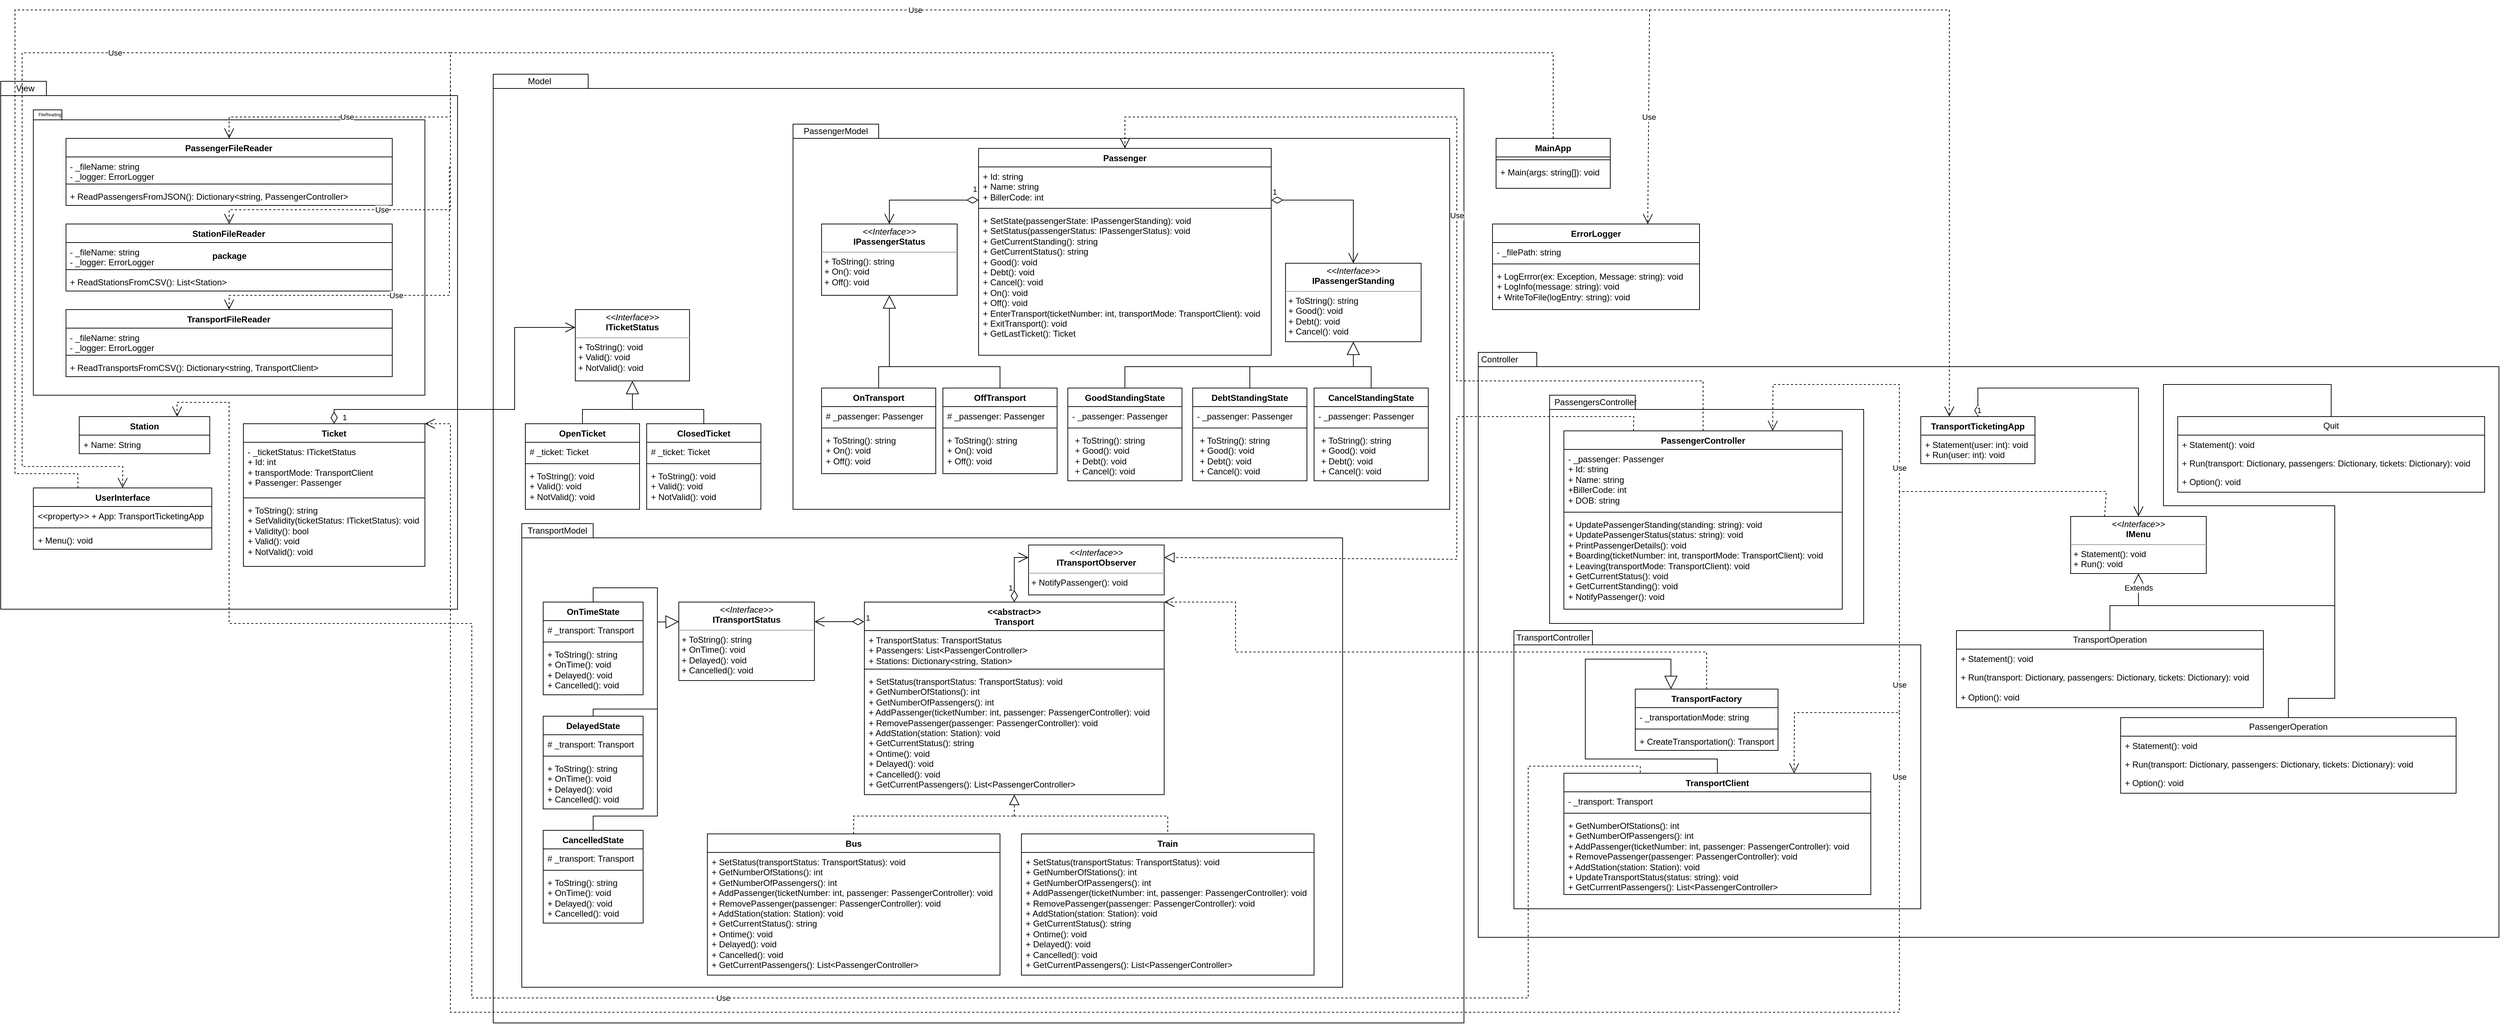 <mxfile version="21.2.8" type="device" pages="2">
  <diagram name="UML" id="IqkmjKPmEw6lY8jb3ntw">
    <mxGraphModel dx="6437" dy="2366" grid="1" gridSize="10" guides="1" tooltips="1" connect="1" arrows="1" fold="1" page="1" pageScale="1" pageWidth="850" pageHeight="1100" math="0" shadow="0">
      <root>
        <mxCell id="0" />
        <mxCell id="1" parent="0" />
        <mxCell id="rYGC3bZPPaPuwNbYlvMg-189" value="&lt;br&gt;" style="shape=folder;fontStyle=1;spacingTop=10;tabWidth=60;tabHeight=20;tabPosition=left;html=1;whiteSpace=wrap;" parent="1" vertex="1">
          <mxGeometry x="530" y="765" width="1430" height="820" as="geometry" />
        </mxCell>
        <mxCell id="rYGC3bZPPaPuwNbYlvMg-179" value="" style="shape=folder;fontStyle=1;spacingTop=10;tabWidth=110;tabHeight=20;tabPosition=left;html=1;whiteSpace=wrap;" parent="1" vertex="1">
          <mxGeometry x="580" y="1155" width="570" height="390" as="geometry" />
        </mxCell>
        <mxCell id="rYGC3bZPPaPuwNbYlvMg-125" value="package" style="shape=folder;fontStyle=1;spacingTop=10;tabWidth=40;tabHeight=20;tabPosition=left;html=1;whiteSpace=wrap;" parent="1" vertex="1">
          <mxGeometry x="-850" y="375" width="1360" height="1330" as="geometry" />
        </mxCell>
        <mxCell id="rYGC3bZPPaPuwNbYlvMg-19" value="&lt;p style=&quot;margin:0px;margin-top:4px;text-align:center;&quot;&gt;&lt;i&gt;&amp;lt;&amp;lt;Interface&amp;gt;&amp;gt;&lt;/i&gt;&lt;br&gt;&lt;b&gt;ITicketStatus&lt;/b&gt;&lt;/p&gt;&lt;hr size=&quot;1&quot;&gt;&lt;p style=&quot;margin:0px;margin-left:4px;&quot;&gt;&lt;/p&gt;&lt;p style=&quot;margin:0px;margin-left:4px;&quot;&gt;+ ToString(): void&lt;/p&gt;&lt;p style=&quot;margin:0px;margin-left:4px;&quot;&gt;+ Valid(): void&lt;/p&gt;&lt;p style=&quot;margin:0px;margin-left:4px;&quot;&gt;+ NotValid(): void&lt;/p&gt;" style="verticalAlign=top;align=left;overflow=fill;fontSize=12;fontFamily=Helvetica;html=1;whiteSpace=wrap;" parent="1" vertex="1">
          <mxGeometry x="-735" y="705" width="160" height="100" as="geometry" />
        </mxCell>
        <mxCell id="rYGC3bZPPaPuwNbYlvMg-109" value="" style="group" parent="1" vertex="1" connectable="0">
          <mxGeometry x="-780" y="1035" width="1120" height="620" as="geometry" />
        </mxCell>
        <mxCell id="rYGC3bZPPaPuwNbYlvMg-108" value="" style="shape=folder;fontStyle=1;spacingTop=10;tabWidth=100;tabHeight=20;tabPosition=left;html=1;whiteSpace=wrap;" parent="rYGC3bZPPaPuwNbYlvMg-109" vertex="1">
          <mxGeometry x="-30" y="-30" width="1150" height="650" as="geometry" />
        </mxCell>
        <mxCell id="rYGC3bZPPaPuwNbYlvMg-9" value="&amp;lt;&amp;lt;abstract&amp;gt;&amp;gt;&lt;br&gt;Transport" style="swimlane;fontStyle=1;align=center;verticalAlign=top;childLayout=stackLayout;horizontal=1;startSize=40;horizontalStack=0;resizeParent=1;resizeParentMax=0;resizeLast=0;collapsible=1;marginBottom=0;whiteSpace=wrap;html=1;" parent="rYGC3bZPPaPuwNbYlvMg-109" vertex="1">
          <mxGeometry x="450" y="80" width="420" height="270" as="geometry" />
        </mxCell>
        <mxCell id="rYGC3bZPPaPuwNbYlvMg-10" value="+ TransportStatus: TransportStatus&lt;br&gt;+ Passengers: List&amp;lt;PassengerController&amp;gt;&amp;nbsp;&lt;br&gt;+ Stations: Dictionary&amp;lt;string, Station&amp;gt;" style="text;strokeColor=none;fillColor=none;align=left;verticalAlign=top;spacingLeft=4;spacingRight=4;overflow=hidden;rotatable=0;points=[[0,0.5],[1,0.5]];portConstraint=eastwest;whiteSpace=wrap;html=1;" parent="rYGC3bZPPaPuwNbYlvMg-9" vertex="1">
          <mxGeometry y="40" width="420" height="50" as="geometry" />
        </mxCell>
        <mxCell id="rYGC3bZPPaPuwNbYlvMg-11" value="" style="line;strokeWidth=1;fillColor=none;align=left;verticalAlign=middle;spacingTop=-1;spacingLeft=3;spacingRight=3;rotatable=0;labelPosition=right;points=[];portConstraint=eastwest;strokeColor=inherit;" parent="rYGC3bZPPaPuwNbYlvMg-9" vertex="1">
          <mxGeometry y="90" width="420" height="8" as="geometry" />
        </mxCell>
        <mxCell id="rYGC3bZPPaPuwNbYlvMg-12" value="+ SetStatus(transportStatus: TransportStatus): void&lt;br&gt;+ GetNumberOfStations(): int&lt;br&gt;+ GetNumberOfPassengers(): int&lt;br&gt;+ AddPassenger(ticketNumber: int, passenger: PassengerController): void&lt;br&gt;+ RemovePassenger(passenger: PassengerController): void&lt;br&gt;+ AddStation(station: Station): void&lt;br&gt;+ GetCurrentStatus(): string&lt;br&gt;+ Ontime(): void&lt;br&gt;+ Delayed(): void&lt;br&gt;+ Cancelled(): void&lt;br&gt;+ GetCurrentPassengers(): List&amp;lt;PassengerController&amp;gt;&amp;nbsp;" style="text;strokeColor=none;fillColor=none;align=left;verticalAlign=top;spacingLeft=4;spacingRight=4;overflow=hidden;rotatable=0;points=[[0,0.5],[1,0.5]];portConstraint=eastwest;whiteSpace=wrap;html=1;" parent="rYGC3bZPPaPuwNbYlvMg-9" vertex="1">
          <mxGeometry y="98" width="420" height="172" as="geometry" />
        </mxCell>
        <mxCell id="rYGC3bZPPaPuwNbYlvMg-16" value="&lt;p style=&quot;margin:0px;margin-top:4px;text-align:center;&quot;&gt;&lt;i&gt;&amp;lt;&amp;lt;Interface&amp;gt;&amp;gt;&lt;/i&gt;&lt;br&gt;&lt;b&gt;ITransportStatus&lt;/b&gt;&lt;/p&gt;&lt;hr size=&quot;1&quot;&gt;&lt;p style=&quot;margin:0px;margin-left:4px;&quot;&gt;&lt;/p&gt;&lt;p style=&quot;margin:0px;margin-left:4px;&quot;&gt;+ ToString(): string&lt;/p&gt;&lt;p style=&quot;margin:0px;margin-left:4px;&quot;&gt;+ OnTime(): void&lt;/p&gt;&lt;p style=&quot;margin:0px;margin-left:4px;&quot;&gt;+ Delayed(): void&lt;/p&gt;&lt;p style=&quot;margin:0px;margin-left:4px;&quot;&gt;+ Cancelled(): void&lt;/p&gt;" style="verticalAlign=top;align=left;overflow=fill;fontSize=12;fontFamily=Helvetica;html=1;whiteSpace=wrap;" parent="rYGC3bZPPaPuwNbYlvMg-109" vertex="1">
          <mxGeometry x="190" y="80" width="190" height="110" as="geometry" />
        </mxCell>
        <mxCell id="rYGC3bZPPaPuwNbYlvMg-17" value="&lt;p style=&quot;margin:0px;margin-top:4px;text-align:center;&quot;&gt;&lt;i&gt;&amp;lt;&amp;lt;Interface&amp;gt;&amp;gt;&lt;/i&gt;&lt;br&gt;&lt;b&gt;ITransportObserver&lt;/b&gt;&lt;/p&gt;&lt;hr size=&quot;1&quot;&gt;&lt;p style=&quot;margin:0px;margin-left:4px;&quot;&gt;&lt;/p&gt;&lt;p style=&quot;margin:0px;margin-left:4px;&quot;&gt;+ NotifyPassenger(): void&lt;/p&gt;" style="verticalAlign=top;align=left;overflow=fill;fontSize=12;fontFamily=Helvetica;html=1;whiteSpace=wrap;" parent="rYGC3bZPPaPuwNbYlvMg-109" vertex="1">
          <mxGeometry x="680" width="190" height="70" as="geometry" />
        </mxCell>
        <mxCell id="rYGC3bZPPaPuwNbYlvMg-62" value="OnTimeState" style="swimlane;fontStyle=1;align=center;verticalAlign=top;childLayout=stackLayout;horizontal=1;startSize=26;horizontalStack=0;resizeParent=1;resizeParentMax=0;resizeLast=0;collapsible=1;marginBottom=0;whiteSpace=wrap;html=1;" parent="rYGC3bZPPaPuwNbYlvMg-109" vertex="1">
          <mxGeometry y="80" width="140" height="130" as="geometry" />
        </mxCell>
        <mxCell id="rYGC3bZPPaPuwNbYlvMg-63" value="# _transport: Transport" style="text;strokeColor=none;fillColor=none;align=left;verticalAlign=top;spacingLeft=4;spacingRight=4;overflow=hidden;rotatable=0;points=[[0,0.5],[1,0.5]];portConstraint=eastwest;whiteSpace=wrap;html=1;" parent="rYGC3bZPPaPuwNbYlvMg-62" vertex="1">
          <mxGeometry y="26" width="140" height="26" as="geometry" />
        </mxCell>
        <mxCell id="rYGC3bZPPaPuwNbYlvMg-64" value="" style="line;strokeWidth=1;fillColor=none;align=left;verticalAlign=middle;spacingTop=-1;spacingLeft=3;spacingRight=3;rotatable=0;labelPosition=right;points=[];portConstraint=eastwest;strokeColor=inherit;" parent="rYGC3bZPPaPuwNbYlvMg-62" vertex="1">
          <mxGeometry y="52" width="140" height="8" as="geometry" />
        </mxCell>
        <mxCell id="rYGC3bZPPaPuwNbYlvMg-65" value="&lt;span style=&quot;background-color: initial;&quot;&gt;+ ToString(): string&lt;br&gt;&lt;/span&gt;&lt;span style=&quot;background-color: initial;&quot;&gt;+ OnTime(): void&lt;br&gt;&lt;/span&gt;&lt;span style=&quot;background-color: initial;&quot;&gt;+ Delayed(): void&lt;br&gt;&lt;/span&gt;&lt;span style=&quot;background-color: initial;&quot;&gt;+ Cancelled(): void&lt;/span&gt;&lt;span style=&quot;background-color: initial;&quot;&gt;&lt;br&gt;&lt;/span&gt;" style="text;strokeColor=none;fillColor=none;align=left;verticalAlign=top;spacingLeft=4;spacingRight=4;overflow=hidden;rotatable=0;points=[[0,0.5],[1,0.5]];portConstraint=eastwest;whiteSpace=wrap;html=1;" parent="rYGC3bZPPaPuwNbYlvMg-62" vertex="1">
          <mxGeometry y="60" width="140" height="70" as="geometry" />
        </mxCell>
        <mxCell id="rYGC3bZPPaPuwNbYlvMg-66" value="DelayedState" style="swimlane;fontStyle=1;align=center;verticalAlign=top;childLayout=stackLayout;horizontal=1;startSize=26;horizontalStack=0;resizeParent=1;resizeParentMax=0;resizeLast=0;collapsible=1;marginBottom=0;whiteSpace=wrap;html=1;" parent="rYGC3bZPPaPuwNbYlvMg-109" vertex="1">
          <mxGeometry y="240" width="140" height="130" as="geometry" />
        </mxCell>
        <mxCell id="rYGC3bZPPaPuwNbYlvMg-67" value="# _transport: Transport" style="text;strokeColor=none;fillColor=none;align=left;verticalAlign=top;spacingLeft=4;spacingRight=4;overflow=hidden;rotatable=0;points=[[0,0.5],[1,0.5]];portConstraint=eastwest;whiteSpace=wrap;html=1;" parent="rYGC3bZPPaPuwNbYlvMg-66" vertex="1">
          <mxGeometry y="26" width="140" height="26" as="geometry" />
        </mxCell>
        <mxCell id="rYGC3bZPPaPuwNbYlvMg-68" value="" style="line;strokeWidth=1;fillColor=none;align=left;verticalAlign=middle;spacingTop=-1;spacingLeft=3;spacingRight=3;rotatable=0;labelPosition=right;points=[];portConstraint=eastwest;strokeColor=inherit;" parent="rYGC3bZPPaPuwNbYlvMg-66" vertex="1">
          <mxGeometry y="52" width="140" height="8" as="geometry" />
        </mxCell>
        <mxCell id="rYGC3bZPPaPuwNbYlvMg-69" value="&lt;span style=&quot;background-color: initial;&quot;&gt;+ ToString(): string&lt;br&gt;&lt;/span&gt;&lt;span style=&quot;background-color: initial;&quot;&gt;+ OnTime(): void&lt;br&gt;&lt;/span&gt;&lt;span style=&quot;background-color: initial;&quot;&gt;+ Delayed(): void&lt;br&gt;&lt;/span&gt;&lt;span style=&quot;background-color: initial;&quot;&gt;+ Cancelled(): void&lt;/span&gt;&lt;span style=&quot;background-color: initial;&quot;&gt;&lt;br&gt;&lt;/span&gt;" style="text;strokeColor=none;fillColor=none;align=left;verticalAlign=top;spacingLeft=4;spacingRight=4;overflow=hidden;rotatable=0;points=[[0,0.5],[1,0.5]];portConstraint=eastwest;whiteSpace=wrap;html=1;" parent="rYGC3bZPPaPuwNbYlvMg-66" vertex="1">
          <mxGeometry y="60" width="140" height="70" as="geometry" />
        </mxCell>
        <mxCell id="rYGC3bZPPaPuwNbYlvMg-70" value="CancelledState" style="swimlane;fontStyle=1;align=center;verticalAlign=top;childLayout=stackLayout;horizontal=1;startSize=26;horizontalStack=0;resizeParent=1;resizeParentMax=0;resizeLast=0;collapsible=1;marginBottom=0;whiteSpace=wrap;html=1;" parent="rYGC3bZPPaPuwNbYlvMg-109" vertex="1">
          <mxGeometry y="400" width="140" height="130" as="geometry" />
        </mxCell>
        <mxCell id="rYGC3bZPPaPuwNbYlvMg-71" value="# _transport: Transport" style="text;strokeColor=none;fillColor=none;align=left;verticalAlign=top;spacingLeft=4;spacingRight=4;overflow=hidden;rotatable=0;points=[[0,0.5],[1,0.5]];portConstraint=eastwest;whiteSpace=wrap;html=1;" parent="rYGC3bZPPaPuwNbYlvMg-70" vertex="1">
          <mxGeometry y="26" width="140" height="26" as="geometry" />
        </mxCell>
        <mxCell id="rYGC3bZPPaPuwNbYlvMg-72" value="" style="line;strokeWidth=1;fillColor=none;align=left;verticalAlign=middle;spacingTop=-1;spacingLeft=3;spacingRight=3;rotatable=0;labelPosition=right;points=[];portConstraint=eastwest;strokeColor=inherit;" parent="rYGC3bZPPaPuwNbYlvMg-70" vertex="1">
          <mxGeometry y="52" width="140" height="8" as="geometry" />
        </mxCell>
        <mxCell id="rYGC3bZPPaPuwNbYlvMg-73" value="&lt;span style=&quot;background-color: initial;&quot;&gt;+ ToString(): string&lt;br&gt;&lt;/span&gt;&lt;span style=&quot;background-color: initial;&quot;&gt;+ OnTime(): void&lt;br&gt;&lt;/span&gt;&lt;span style=&quot;background-color: initial;&quot;&gt;+ Delayed(): void&lt;br&gt;&lt;/span&gt;&lt;span style=&quot;background-color: initial;&quot;&gt;+ Cancelled(): void&lt;/span&gt;&lt;span style=&quot;background-color: initial;&quot;&gt;&lt;br&gt;&lt;/span&gt;" style="text;strokeColor=none;fillColor=none;align=left;verticalAlign=top;spacingLeft=4;spacingRight=4;overflow=hidden;rotatable=0;points=[[0,0.5],[1,0.5]];portConstraint=eastwest;whiteSpace=wrap;html=1;" parent="rYGC3bZPPaPuwNbYlvMg-70" vertex="1">
          <mxGeometry y="60" width="140" height="70" as="geometry" />
        </mxCell>
        <mxCell id="rYGC3bZPPaPuwNbYlvMg-84" value="Bus" style="swimlane;fontStyle=1;align=center;verticalAlign=top;childLayout=stackLayout;horizontal=1;startSize=26;horizontalStack=0;resizeParent=1;resizeParentMax=0;resizeLast=0;collapsible=1;marginBottom=0;whiteSpace=wrap;html=1;" parent="rYGC3bZPPaPuwNbYlvMg-109" vertex="1">
          <mxGeometry x="230" y="405" width="410" height="198" as="geometry" />
        </mxCell>
        <mxCell id="rYGC3bZPPaPuwNbYlvMg-88" value="+ SetStatus(transportStatus: TransportStatus): void&lt;br&gt;+ GetNumberOfStations(): int&lt;br&gt;+ GetNumberOfPassengers(): int&lt;br&gt;+ AddPassenger(ticketNumber: int, passenger: PassengerController): void&lt;br&gt;+ RemovePassenger(passenger: PassengerController): void&lt;br&gt;+ AddStation(station: Station): void&lt;br&gt;+ GetCurrentStatus(): string&lt;br&gt;+ Ontime(): void&lt;br&gt;+ Delayed(): void&lt;br&gt;+ Cancelled(): void&lt;br&gt;+ GetCurrentPassengers(): List&amp;lt;PassengerController&amp;gt;&amp;nbsp;" style="text;strokeColor=none;fillColor=none;align=left;verticalAlign=top;spacingLeft=4;spacingRight=4;overflow=hidden;rotatable=0;points=[[0,0.5],[1,0.5]];portConstraint=eastwest;whiteSpace=wrap;html=1;" parent="rYGC3bZPPaPuwNbYlvMg-84" vertex="1">
          <mxGeometry y="26" width="410" height="172" as="geometry" />
        </mxCell>
        <mxCell id="rYGC3bZPPaPuwNbYlvMg-89" value="Train" style="swimlane;fontStyle=1;align=center;verticalAlign=top;childLayout=stackLayout;horizontal=1;startSize=26;horizontalStack=0;resizeParent=1;resizeParentMax=0;resizeLast=0;collapsible=1;marginBottom=0;whiteSpace=wrap;html=1;" parent="rYGC3bZPPaPuwNbYlvMg-109" vertex="1">
          <mxGeometry x="670" y="405" width="410" height="198" as="geometry" />
        </mxCell>
        <mxCell id="rYGC3bZPPaPuwNbYlvMg-90" value="+ SetStatus(transportStatus: TransportStatus): void&lt;br&gt;+ GetNumberOfStations(): int&lt;br&gt;+ GetNumberOfPassengers(): int&lt;br&gt;+ AddPassenger(ticketNumber: int, passenger: PassengerController): void&lt;br&gt;+ RemovePassenger(passenger: PassengerController): void&lt;br&gt;+ AddStation(station: Station): void&lt;br&gt;+ GetCurrentStatus(): string&lt;br&gt;+ Ontime(): void&lt;br&gt;+ Delayed(): void&lt;br&gt;+ Cancelled(): void&lt;br&gt;+ GetCurrentPassengers(): List&amp;lt;PassengerController&amp;gt;&amp;nbsp;" style="text;strokeColor=none;fillColor=none;align=left;verticalAlign=top;spacingLeft=4;spacingRight=4;overflow=hidden;rotatable=0;points=[[0,0.5],[1,0.5]];portConstraint=eastwest;whiteSpace=wrap;html=1;" parent="rYGC3bZPPaPuwNbYlvMg-89" vertex="1">
          <mxGeometry y="26" width="410" height="172" as="geometry" />
        </mxCell>
        <mxCell id="rYGC3bZPPaPuwNbYlvMg-96" value="" style="group" parent="rYGC3bZPPaPuwNbYlvMg-109" vertex="1" connectable="0">
          <mxGeometry x="435" y="380" width="440" as="geometry" />
        </mxCell>
        <mxCell id="rYGC3bZPPaPuwNbYlvMg-93" value="" style="endArrow=block;dashed=1;endFill=0;endSize=12;html=1;rounded=0;entryX=0.5;entryY=1;entryDx=0;entryDy=0;entryPerimeter=0;" parent="rYGC3bZPPaPuwNbYlvMg-96" target="rYGC3bZPPaPuwNbYlvMg-12" edge="1">
          <mxGeometry width="160" relative="1" as="geometry">
            <mxPoint x="225" as="sourcePoint" />
            <mxPoint x="125" y="10" as="targetPoint" />
          </mxGeometry>
        </mxCell>
        <mxCell id="rYGC3bZPPaPuwNbYlvMg-94" value="" style="endArrow=none;dashed=1;html=1;rounded=0;exitX=0.5;exitY=0;exitDx=0;exitDy=0;" parent="rYGC3bZPPaPuwNbYlvMg-96" source="rYGC3bZPPaPuwNbYlvMg-84" edge="1">
          <mxGeometry width="50" height="50" relative="1" as="geometry">
            <mxPoint x="155" y="30" as="sourcePoint" />
            <mxPoint x="225" as="targetPoint" />
            <Array as="points">
              <mxPoint />
            </Array>
          </mxGeometry>
        </mxCell>
        <mxCell id="rYGC3bZPPaPuwNbYlvMg-95" value="" style="endArrow=none;dashed=1;html=1;rounded=0;entryX=0.5;entryY=0;entryDx=0;entryDy=0;" parent="rYGC3bZPPaPuwNbYlvMg-96" target="rYGC3bZPPaPuwNbYlvMg-89" edge="1">
          <mxGeometry width="50" height="50" relative="1" as="geometry">
            <mxPoint x="225" as="sourcePoint" />
            <mxPoint x="365" as="targetPoint" />
            <Array as="points">
              <mxPoint x="440" />
            </Array>
          </mxGeometry>
        </mxCell>
        <mxCell id="rYGC3bZPPaPuwNbYlvMg-99" value="1" style="endArrow=open;html=1;endSize=12;startArrow=diamondThin;startSize=14;startFill=0;edgeStyle=orthogonalEdgeStyle;align=left;verticalAlign=bottom;rounded=0;exitX=-0.001;exitY=0.102;exitDx=0;exitDy=0;entryX=1;entryY=0.25;entryDx=0;entryDy=0;exitPerimeter=0;" parent="rYGC3bZPPaPuwNbYlvMg-109" source="rYGC3bZPPaPuwNbYlvMg-9" target="rYGC3bZPPaPuwNbYlvMg-16" edge="1">
          <mxGeometry x="-1" y="3" relative="1" as="geometry">
            <mxPoint x="410" y="140" as="sourcePoint" />
            <mxPoint x="500" y="410" as="targetPoint" />
          </mxGeometry>
        </mxCell>
        <mxCell id="rYGC3bZPPaPuwNbYlvMg-101" value="" style="endArrow=block;endSize=16;endFill=0;html=1;rounded=0;entryX=0;entryY=0.25;entryDx=0;entryDy=0;" parent="rYGC3bZPPaPuwNbYlvMg-109" target="rYGC3bZPPaPuwNbYlvMg-16" edge="1">
          <mxGeometry x="1" y="130" width="160" relative="1" as="geometry">
            <mxPoint x="160" y="108" as="sourcePoint" />
            <mxPoint x="170" y="150" as="targetPoint" />
            <mxPoint x="130" y="130" as="offset" />
          </mxGeometry>
        </mxCell>
        <mxCell id="rYGC3bZPPaPuwNbYlvMg-102" value="" style="endArrow=none;html=1;rounded=0;entryX=0.5;entryY=0;entryDx=0;entryDy=0;" parent="rYGC3bZPPaPuwNbYlvMg-109" target="rYGC3bZPPaPuwNbYlvMg-62" edge="1">
          <mxGeometry width="50" height="50" relative="1" as="geometry">
            <mxPoint x="160" y="110" as="sourcePoint" />
            <mxPoint x="210" y="80" as="targetPoint" />
            <Array as="points">
              <mxPoint x="160" y="60" />
              <mxPoint x="70" y="60" />
            </Array>
          </mxGeometry>
        </mxCell>
        <mxCell id="rYGC3bZPPaPuwNbYlvMg-103" value="" style="endArrow=none;html=1;rounded=0;exitX=0.5;exitY=0;exitDx=0;exitDy=0;" parent="rYGC3bZPPaPuwNbYlvMg-109" source="rYGC3bZPPaPuwNbYlvMg-66" edge="1">
          <mxGeometry width="50" height="50" relative="1" as="geometry">
            <mxPoint x="170" y="320" as="sourcePoint" />
            <mxPoint x="160" y="100" as="targetPoint" />
            <Array as="points">
              <mxPoint x="70" y="230" />
              <mxPoint x="160" y="230" />
            </Array>
          </mxGeometry>
        </mxCell>
        <mxCell id="rYGC3bZPPaPuwNbYlvMg-104" value="" style="endArrow=none;html=1;rounded=0;exitX=0.5;exitY=0;exitDx=0;exitDy=0;" parent="rYGC3bZPPaPuwNbYlvMg-109" source="rYGC3bZPPaPuwNbYlvMg-70" edge="1">
          <mxGeometry width="50" height="50" relative="1" as="geometry">
            <mxPoint x="170" y="320" as="sourcePoint" />
            <mxPoint x="160" y="220" as="targetPoint" />
            <Array as="points">
              <mxPoint x="70" y="380" />
              <mxPoint x="160" y="380" />
            </Array>
          </mxGeometry>
        </mxCell>
        <mxCell id="rYGC3bZPPaPuwNbYlvMg-105" value="1" style="endArrow=open;html=1;endSize=12;startArrow=diamondThin;startSize=14;startFill=0;edgeStyle=orthogonalEdgeStyle;align=left;verticalAlign=bottom;rounded=0;exitX=0.5;exitY=0;exitDx=0;exitDy=0;entryX=0;entryY=0.25;entryDx=0;entryDy=0;" parent="rYGC3bZPPaPuwNbYlvMg-109" source="rYGC3bZPPaPuwNbYlvMg-9" target="rYGC3bZPPaPuwNbYlvMg-17" edge="1">
          <mxGeometry x="-0.724" y="10" relative="1" as="geometry">
            <mxPoint x="790" y="200" as="sourcePoint" />
            <mxPoint x="950" y="200" as="targetPoint" />
            <mxPoint as="offset" />
          </mxGeometry>
        </mxCell>
        <mxCell id="rYGC3bZPPaPuwNbYlvMg-113" value="OpenTicket" style="swimlane;fontStyle=1;align=center;verticalAlign=top;childLayout=stackLayout;horizontal=1;startSize=26;horizontalStack=0;resizeParent=1;resizeParentMax=0;resizeLast=0;collapsible=1;marginBottom=0;whiteSpace=wrap;html=1;" parent="1" vertex="1">
          <mxGeometry x="-805" y="865" width="160" height="120" as="geometry" />
        </mxCell>
        <mxCell id="rYGC3bZPPaPuwNbYlvMg-114" value="# _ticket: Ticket" style="text;strokeColor=none;fillColor=none;align=left;verticalAlign=top;spacingLeft=4;spacingRight=4;overflow=hidden;rotatable=0;points=[[0,0.5],[1,0.5]];portConstraint=eastwest;whiteSpace=wrap;html=1;" parent="rYGC3bZPPaPuwNbYlvMg-113" vertex="1">
          <mxGeometry y="26" width="160" height="26" as="geometry" />
        </mxCell>
        <mxCell id="rYGC3bZPPaPuwNbYlvMg-115" value="" style="line;strokeWidth=1;fillColor=none;align=left;verticalAlign=middle;spacingTop=-1;spacingLeft=3;spacingRight=3;rotatable=0;labelPosition=right;points=[];portConstraint=eastwest;strokeColor=inherit;" parent="rYGC3bZPPaPuwNbYlvMg-113" vertex="1">
          <mxGeometry y="52" width="160" height="8" as="geometry" />
        </mxCell>
        <mxCell id="rYGC3bZPPaPuwNbYlvMg-116" value="+ ToString(): void&lt;br&gt;&lt;span style=&quot;background-color: initial;&quot;&gt;+ Valid(): void&lt;br&gt;&lt;/span&gt;&lt;span style=&quot;background-color: initial;&quot;&gt;+ NotValid(): void&lt;/span&gt;&lt;span style=&quot;background-color: initial;&quot;&gt;&lt;br&gt;&lt;/span&gt;" style="text;strokeColor=none;fillColor=none;align=left;verticalAlign=top;spacingLeft=4;spacingRight=4;overflow=hidden;rotatable=0;points=[[0,0.5],[1,0.5]];portConstraint=eastwest;whiteSpace=wrap;html=1;" parent="rYGC3bZPPaPuwNbYlvMg-113" vertex="1">
          <mxGeometry y="60" width="160" height="60" as="geometry" />
        </mxCell>
        <mxCell id="rYGC3bZPPaPuwNbYlvMg-117" value="ClosedTicket" style="swimlane;fontStyle=1;align=center;verticalAlign=top;childLayout=stackLayout;horizontal=1;startSize=26;horizontalStack=0;resizeParent=1;resizeParentMax=0;resizeLast=0;collapsible=1;marginBottom=0;whiteSpace=wrap;html=1;" parent="1" vertex="1">
          <mxGeometry x="-635" y="865" width="160" height="120" as="geometry" />
        </mxCell>
        <mxCell id="rYGC3bZPPaPuwNbYlvMg-118" value="# _ticket: Ticket" style="text;strokeColor=none;fillColor=none;align=left;verticalAlign=top;spacingLeft=4;spacingRight=4;overflow=hidden;rotatable=0;points=[[0,0.5],[1,0.5]];portConstraint=eastwest;whiteSpace=wrap;html=1;" parent="rYGC3bZPPaPuwNbYlvMg-117" vertex="1">
          <mxGeometry y="26" width="160" height="26" as="geometry" />
        </mxCell>
        <mxCell id="rYGC3bZPPaPuwNbYlvMg-119" value="" style="line;strokeWidth=1;fillColor=none;align=left;verticalAlign=middle;spacingTop=-1;spacingLeft=3;spacingRight=3;rotatable=0;labelPosition=right;points=[];portConstraint=eastwest;strokeColor=inherit;" parent="rYGC3bZPPaPuwNbYlvMg-117" vertex="1">
          <mxGeometry y="52" width="160" height="8" as="geometry" />
        </mxCell>
        <mxCell id="rYGC3bZPPaPuwNbYlvMg-120" value="+ ToString(): void&lt;br&gt;&lt;span style=&quot;background-color: initial;&quot;&gt;+ Valid(): void&lt;br&gt;&lt;/span&gt;&lt;span style=&quot;background-color: initial;&quot;&gt;+ NotValid(): void&lt;/span&gt;&lt;span style=&quot;background-color: initial;&quot;&gt;&lt;br&gt;&lt;/span&gt;" style="text;strokeColor=none;fillColor=none;align=left;verticalAlign=top;spacingLeft=4;spacingRight=4;overflow=hidden;rotatable=0;points=[[0,0.5],[1,0.5]];portConstraint=eastwest;whiteSpace=wrap;html=1;" parent="rYGC3bZPPaPuwNbYlvMg-117" vertex="1">
          <mxGeometry y="60" width="160" height="60" as="geometry" />
        </mxCell>
        <mxCell id="rYGC3bZPPaPuwNbYlvMg-121" value="" style="group" parent="1" vertex="1" connectable="0">
          <mxGeometry x="-725" y="845" width="170" as="geometry" />
        </mxCell>
        <mxCell id="rYGC3bZPPaPuwNbYlvMg-122" value="" style="endArrow=block;endSize=16;endFill=0;html=1;rounded=0;entryX=0.5;entryY=1;entryDx=0;entryDy=0;" parent="rYGC3bZPPaPuwNbYlvMg-121" target="rYGC3bZPPaPuwNbYlvMg-19" edge="1">
          <mxGeometry x="-1" y="-35" width="160" relative="1" as="geometry">
            <mxPoint x="70" as="sourcePoint" />
            <mxPoint x="65" y="-140" as="targetPoint" />
            <mxPoint as="offset" />
          </mxGeometry>
        </mxCell>
        <mxCell id="rYGC3bZPPaPuwNbYlvMg-123" value="" style="endArrow=none;html=1;rounded=0;entryX=0.5;entryY=0;entryDx=0;entryDy=0;" parent="rYGC3bZPPaPuwNbYlvMg-121" target="rYGC3bZPPaPuwNbYlvMg-113" edge="1">
          <mxGeometry width="50" height="50" relative="1" as="geometry">
            <mxPoint x="70" as="sourcePoint" />
            <mxPoint x="150" y="-40" as="targetPoint" />
            <Array as="points">
              <mxPoint />
            </Array>
          </mxGeometry>
        </mxCell>
        <mxCell id="rYGC3bZPPaPuwNbYlvMg-124" value="" style="endArrow=none;html=1;rounded=0;entryX=0.5;entryY=0;entryDx=0;entryDy=0;" parent="rYGC3bZPPaPuwNbYlvMg-121" target="rYGC3bZPPaPuwNbYlvMg-117" edge="1">
          <mxGeometry width="50" height="50" relative="1" as="geometry">
            <mxPoint x="60" as="sourcePoint" />
            <mxPoint x="150" y="-40" as="targetPoint" />
            <Array as="points">
              <mxPoint x="170" />
            </Array>
          </mxGeometry>
        </mxCell>
        <mxCell id="rYGC3bZPPaPuwNbYlvMg-126" value="&lt;font style=&quot;font-size: 12px;&quot;&gt;Model&lt;/font&gt;" style="text;html=1;strokeColor=none;fillColor=none;align=center;verticalAlign=middle;whiteSpace=wrap;rounded=0;" parent="1" vertex="1">
          <mxGeometry x="-850" y="375" width="130" height="20" as="geometry" />
        </mxCell>
        <mxCell id="rYGC3bZPPaPuwNbYlvMg-127" value="" style="group" parent="1" vertex="1" connectable="0">
          <mxGeometry x="-430" y="445" width="920" height="540" as="geometry" />
        </mxCell>
        <mxCell id="rYGC3bZPPaPuwNbYlvMg-83" value="" style="shape=folder;fontStyle=1;spacingTop=10;tabWidth=120;tabHeight=20;tabPosition=left;html=1;whiteSpace=wrap;" parent="rYGC3bZPPaPuwNbYlvMg-127" vertex="1">
          <mxGeometry width="920" height="540" as="geometry" />
        </mxCell>
        <mxCell id="rYGC3bZPPaPuwNbYlvMg-5" value="Passenger" style="swimlane;fontStyle=1;align=center;verticalAlign=top;childLayout=stackLayout;horizontal=1;startSize=26;horizontalStack=0;resizeParent=1;resizeParentMax=0;resizeLast=0;collapsible=1;marginBottom=0;whiteSpace=wrap;html=1;" parent="rYGC3bZPPaPuwNbYlvMg-127" vertex="1">
          <mxGeometry x="260" y="34" width="410" height="290" as="geometry" />
        </mxCell>
        <mxCell id="rYGC3bZPPaPuwNbYlvMg-6" value="+ Id: string&lt;br&gt;+ Name: string&lt;br&gt;+ BillerCode: int" style="text;strokeColor=none;fillColor=none;align=left;verticalAlign=top;spacingLeft=4;spacingRight=4;overflow=hidden;rotatable=0;points=[[0,0.5],[1,0.5]];portConstraint=eastwest;whiteSpace=wrap;html=1;" parent="rYGC3bZPPaPuwNbYlvMg-5" vertex="1">
          <mxGeometry y="26" width="410" height="54" as="geometry" />
        </mxCell>
        <mxCell id="rYGC3bZPPaPuwNbYlvMg-7" value="" style="line;strokeWidth=1;fillColor=none;align=left;verticalAlign=middle;spacingTop=-1;spacingLeft=3;spacingRight=3;rotatable=0;labelPosition=right;points=[];portConstraint=eastwest;strokeColor=inherit;" parent="rYGC3bZPPaPuwNbYlvMg-5" vertex="1">
          <mxGeometry y="80" width="410" height="8" as="geometry" />
        </mxCell>
        <mxCell id="rYGC3bZPPaPuwNbYlvMg-8" value="+ SetState(passengerState: IPassengerStanding): void&lt;br&gt;+ SetStatus(passengerStatus: IPassengerStatus): void&lt;br&gt;+ GetCurrentStanding(): string&lt;br&gt;+ GetCurrentStatus(): string&lt;br&gt;+ Good(): void&lt;br&gt;+ Debt(): void&lt;br&gt;+ Cancel(): void&lt;br&gt;+ On(): void&lt;br&gt;+ Off(): void&lt;br&gt;+ EnterTransport(ticketNumber: int, transportMode: TransportClient): void&lt;br&gt;+ ExitTransport(): void&lt;br&gt;+ GetLastTicket(): Ticket" style="text;strokeColor=none;fillColor=none;align=left;verticalAlign=top;spacingLeft=4;spacingRight=4;overflow=hidden;rotatable=0;points=[[0,0.5],[1,0.5]];portConstraint=eastwest;whiteSpace=wrap;html=1;" parent="rYGC3bZPPaPuwNbYlvMg-5" vertex="1">
          <mxGeometry y="88" width="410" height="202" as="geometry" />
        </mxCell>
        <mxCell id="rYGC3bZPPaPuwNbYlvMg-14" value="&lt;p style=&quot;margin:0px;margin-top:4px;text-align:center;&quot;&gt;&lt;i&gt;&amp;lt;&amp;lt;Interface&amp;gt;&amp;gt;&lt;/i&gt;&lt;br&gt;&lt;b&gt;IPassengerStanding&lt;/b&gt;&lt;/p&gt;&lt;hr size=&quot;1&quot;&gt;&lt;p style=&quot;margin:0px;margin-left:4px;&quot;&gt;&lt;/p&gt;&lt;p style=&quot;margin:0px;margin-left:4px;&quot;&gt;+ ToString(): string&lt;/p&gt;&lt;p style=&quot;margin:0px;margin-left:4px;&quot;&gt;+ Good(): void&lt;/p&gt;&lt;p style=&quot;margin:0px;margin-left:4px;&quot;&gt;+ Debt(): void&lt;/p&gt;&lt;p style=&quot;margin:0px;margin-left:4px;&quot;&gt;+ Cancel(): void&lt;/p&gt;" style="verticalAlign=top;align=left;overflow=fill;fontSize=12;fontFamily=Helvetica;html=1;whiteSpace=wrap;" parent="rYGC3bZPPaPuwNbYlvMg-127" vertex="1">
          <mxGeometry x="690" y="195" width="190" height="110" as="geometry" />
        </mxCell>
        <mxCell id="rYGC3bZPPaPuwNbYlvMg-15" value="&lt;p style=&quot;margin:0px;margin-top:4px;text-align:center;&quot;&gt;&lt;i&gt;&amp;lt;&amp;lt;Interface&amp;gt;&amp;gt;&lt;/i&gt;&lt;br&gt;&lt;b&gt;IPassengerStatus&lt;/b&gt;&lt;/p&gt;&lt;hr size=&quot;1&quot;&gt;&lt;p style=&quot;margin:0px;margin-left:4px;&quot;&gt;&lt;/p&gt;&lt;p style=&quot;margin:0px;margin-left:4px;&quot;&gt;+ ToString(): string&lt;/p&gt;&lt;p style=&quot;margin:0px;margin-left:4px;&quot;&gt;+ On(): void&lt;/p&gt;&lt;p style=&quot;margin:0px;margin-left:4px;&quot;&gt;+ Off(): void&lt;/p&gt;" style="verticalAlign=top;align=left;overflow=fill;fontSize=12;fontFamily=Helvetica;html=1;whiteSpace=wrap;" parent="rYGC3bZPPaPuwNbYlvMg-127" vertex="1">
          <mxGeometry x="40" y="140" width="190" height="100" as="geometry" />
        </mxCell>
        <mxCell id="rYGC3bZPPaPuwNbYlvMg-20" value="1" style="endArrow=open;html=1;endSize=12;startArrow=diamondThin;startSize=14;startFill=0;edgeStyle=orthogonalEdgeStyle;align=left;verticalAlign=bottom;rounded=0;exitX=0;exitY=0.25;exitDx=0;exitDy=0;entryX=0.5;entryY=0;entryDx=0;entryDy=0;" parent="rYGC3bZPPaPuwNbYlvMg-127" source="rYGC3bZPPaPuwNbYlvMg-5" target="rYGC3bZPPaPuwNbYlvMg-15" edge="1">
          <mxGeometry x="-0.866" y="-6" relative="1" as="geometry">
            <mxPoint x="370" y="230" as="sourcePoint" />
            <mxPoint x="530" y="230" as="targetPoint" />
            <mxPoint as="offset" />
          </mxGeometry>
        </mxCell>
        <mxCell id="rYGC3bZPPaPuwNbYlvMg-21" value="1" style="endArrow=open;html=1;endSize=12;startArrow=diamondThin;startSize=14;startFill=0;edgeStyle=orthogonalEdgeStyle;align=left;verticalAlign=bottom;rounded=0;exitX=1;exitY=0.25;exitDx=0;exitDy=0;entryX=0.5;entryY=0;entryDx=0;entryDy=0;" parent="rYGC3bZPPaPuwNbYlvMg-127" source="rYGC3bZPPaPuwNbYlvMg-5" target="rYGC3bZPPaPuwNbYlvMg-14" edge="1">
          <mxGeometry x="-1" y="3" relative="1" as="geometry">
            <mxPoint x="300" y="66" as="sourcePoint" />
            <mxPoint x="265" y="170" as="targetPoint" />
          </mxGeometry>
        </mxCell>
        <mxCell id="rYGC3bZPPaPuwNbYlvMg-26" value="GoodStandingState" style="swimlane;fontStyle=1;align=center;verticalAlign=top;childLayout=stackLayout;horizontal=1;startSize=26;horizontalStack=0;resizeParent=1;resizeParentMax=0;resizeLast=0;collapsible=1;marginBottom=0;whiteSpace=wrap;html=1;" parent="rYGC3bZPPaPuwNbYlvMg-127" vertex="1">
          <mxGeometry x="385" y="370" width="160" height="130" as="geometry" />
        </mxCell>
        <mxCell id="rYGC3bZPPaPuwNbYlvMg-27" value="- _passenger: Passenger" style="text;strokeColor=none;fillColor=none;align=left;verticalAlign=top;spacingLeft=4;spacingRight=4;overflow=hidden;rotatable=0;points=[[0,0.5],[1,0.5]];portConstraint=eastwest;whiteSpace=wrap;html=1;" parent="rYGC3bZPPaPuwNbYlvMg-26" vertex="1">
          <mxGeometry y="26" width="160" height="26" as="geometry" />
        </mxCell>
        <mxCell id="rYGC3bZPPaPuwNbYlvMg-28" value="" style="line;strokeWidth=1;fillColor=none;align=left;verticalAlign=middle;spacingTop=-1;spacingLeft=3;spacingRight=3;rotatable=0;labelPosition=right;points=[];portConstraint=eastwest;strokeColor=inherit;" parent="rYGC3bZPPaPuwNbYlvMg-26" vertex="1">
          <mxGeometry y="52" width="160" height="8" as="geometry" />
        </mxCell>
        <mxCell id="rYGC3bZPPaPuwNbYlvMg-29" value="&lt;p style=&quot;margin: 0px 0px 0px 4px;&quot;&gt;+ ToString(): string&lt;/p&gt;&lt;p style=&quot;margin: 0px 0px 0px 4px;&quot;&gt;+ Good(): void&lt;/p&gt;&lt;p style=&quot;margin: 0px 0px 0px 4px;&quot;&gt;+ Debt(): void&lt;/p&gt;&lt;p style=&quot;margin: 0px 0px 0px 4px;&quot;&gt;+ Cancel(): void&lt;/p&gt;" style="text;strokeColor=none;fillColor=none;align=left;verticalAlign=top;spacingLeft=4;spacingRight=4;overflow=hidden;rotatable=0;points=[[0,0.5],[1,0.5]];portConstraint=eastwest;whiteSpace=wrap;html=1;" parent="rYGC3bZPPaPuwNbYlvMg-26" vertex="1">
          <mxGeometry y="60" width="160" height="70" as="geometry" />
        </mxCell>
        <mxCell id="rYGC3bZPPaPuwNbYlvMg-31" value="DebtStandingState" style="swimlane;fontStyle=1;align=center;verticalAlign=top;childLayout=stackLayout;horizontal=1;startSize=26;horizontalStack=0;resizeParent=1;resizeParentMax=0;resizeLast=0;collapsible=1;marginBottom=0;whiteSpace=wrap;html=1;" parent="rYGC3bZPPaPuwNbYlvMg-127" vertex="1">
          <mxGeometry x="560" y="370" width="160" height="130" as="geometry" />
        </mxCell>
        <mxCell id="rYGC3bZPPaPuwNbYlvMg-32" value="- _passenger: Passenger" style="text;strokeColor=none;fillColor=none;align=left;verticalAlign=top;spacingLeft=4;spacingRight=4;overflow=hidden;rotatable=0;points=[[0,0.5],[1,0.5]];portConstraint=eastwest;whiteSpace=wrap;html=1;" parent="rYGC3bZPPaPuwNbYlvMg-31" vertex="1">
          <mxGeometry y="26" width="160" height="26" as="geometry" />
        </mxCell>
        <mxCell id="rYGC3bZPPaPuwNbYlvMg-33" value="" style="line;strokeWidth=1;fillColor=none;align=left;verticalAlign=middle;spacingTop=-1;spacingLeft=3;spacingRight=3;rotatable=0;labelPosition=right;points=[];portConstraint=eastwest;strokeColor=inherit;" parent="rYGC3bZPPaPuwNbYlvMg-31" vertex="1">
          <mxGeometry y="52" width="160" height="8" as="geometry" />
        </mxCell>
        <mxCell id="rYGC3bZPPaPuwNbYlvMg-34" value="&lt;p style=&quot;margin: 0px 0px 0px 4px;&quot;&gt;+ ToString(): string&lt;/p&gt;&lt;p style=&quot;margin: 0px 0px 0px 4px;&quot;&gt;+ Good(): void&lt;/p&gt;&lt;p style=&quot;margin: 0px 0px 0px 4px;&quot;&gt;+ Debt(): void&lt;/p&gt;&lt;p style=&quot;margin: 0px 0px 0px 4px;&quot;&gt;+ Cancel(): void&lt;/p&gt;" style="text;strokeColor=none;fillColor=none;align=left;verticalAlign=top;spacingLeft=4;spacingRight=4;overflow=hidden;rotatable=0;points=[[0,0.5],[1,0.5]];portConstraint=eastwest;whiteSpace=wrap;html=1;" parent="rYGC3bZPPaPuwNbYlvMg-31" vertex="1">
          <mxGeometry y="60" width="160" height="70" as="geometry" />
        </mxCell>
        <mxCell id="rYGC3bZPPaPuwNbYlvMg-35" value="CancelStandingState" style="swimlane;fontStyle=1;align=center;verticalAlign=top;childLayout=stackLayout;horizontal=1;startSize=26;horizontalStack=0;resizeParent=1;resizeParentMax=0;resizeLast=0;collapsible=1;marginBottom=0;whiteSpace=wrap;html=1;" parent="rYGC3bZPPaPuwNbYlvMg-127" vertex="1">
          <mxGeometry x="730" y="370" width="160" height="130" as="geometry" />
        </mxCell>
        <mxCell id="rYGC3bZPPaPuwNbYlvMg-36" value="- _passenger: Passenger" style="text;strokeColor=none;fillColor=none;align=left;verticalAlign=top;spacingLeft=4;spacingRight=4;overflow=hidden;rotatable=0;points=[[0,0.5],[1,0.5]];portConstraint=eastwest;whiteSpace=wrap;html=1;" parent="rYGC3bZPPaPuwNbYlvMg-35" vertex="1">
          <mxGeometry y="26" width="160" height="26" as="geometry" />
        </mxCell>
        <mxCell id="rYGC3bZPPaPuwNbYlvMg-37" value="" style="line;strokeWidth=1;fillColor=none;align=left;verticalAlign=middle;spacingTop=-1;spacingLeft=3;spacingRight=3;rotatable=0;labelPosition=right;points=[];portConstraint=eastwest;strokeColor=inherit;" parent="rYGC3bZPPaPuwNbYlvMg-35" vertex="1">
          <mxGeometry y="52" width="160" height="8" as="geometry" />
        </mxCell>
        <mxCell id="rYGC3bZPPaPuwNbYlvMg-38" value="&lt;p style=&quot;margin: 0px 0px 0px 4px;&quot;&gt;+ ToString(): string&lt;/p&gt;&lt;p style=&quot;margin: 0px 0px 0px 4px;&quot;&gt;+ Good(): void&lt;/p&gt;&lt;p style=&quot;margin: 0px 0px 0px 4px;&quot;&gt;+ Debt(): void&lt;/p&gt;&lt;p style=&quot;margin: 0px 0px 0px 4px;&quot;&gt;+ Cancel(): void&lt;/p&gt;" style="text;strokeColor=none;fillColor=none;align=left;verticalAlign=top;spacingLeft=4;spacingRight=4;overflow=hidden;rotatable=0;points=[[0,0.5],[1,0.5]];portConstraint=eastwest;whiteSpace=wrap;html=1;" parent="rYGC3bZPPaPuwNbYlvMg-35" vertex="1">
          <mxGeometry y="60" width="160" height="70" as="geometry" />
        </mxCell>
        <mxCell id="rYGC3bZPPaPuwNbYlvMg-45" value="OnTransport" style="swimlane;fontStyle=1;align=center;verticalAlign=top;childLayout=stackLayout;horizontal=1;startSize=26;horizontalStack=0;resizeParent=1;resizeParentMax=0;resizeLast=0;collapsible=1;marginBottom=0;whiteSpace=wrap;html=1;" parent="rYGC3bZPPaPuwNbYlvMg-127" vertex="1">
          <mxGeometry x="40" y="370" width="160" height="120" as="geometry" />
        </mxCell>
        <mxCell id="rYGC3bZPPaPuwNbYlvMg-46" value="# _passenger: Passenger" style="text;strokeColor=none;fillColor=none;align=left;verticalAlign=top;spacingLeft=4;spacingRight=4;overflow=hidden;rotatable=0;points=[[0,0.5],[1,0.5]];portConstraint=eastwest;whiteSpace=wrap;html=1;" parent="rYGC3bZPPaPuwNbYlvMg-45" vertex="1">
          <mxGeometry y="26" width="160" height="26" as="geometry" />
        </mxCell>
        <mxCell id="rYGC3bZPPaPuwNbYlvMg-47" value="" style="line;strokeWidth=1;fillColor=none;align=left;verticalAlign=middle;spacingTop=-1;spacingLeft=3;spacingRight=3;rotatable=0;labelPosition=right;points=[];portConstraint=eastwest;strokeColor=inherit;" parent="rYGC3bZPPaPuwNbYlvMg-45" vertex="1">
          <mxGeometry y="52" width="160" height="8" as="geometry" />
        </mxCell>
        <mxCell id="rYGC3bZPPaPuwNbYlvMg-48" value="+ ToString(): string&lt;br&gt;+ On(): void&lt;br&gt;+ Off(): void" style="text;strokeColor=none;fillColor=none;align=left;verticalAlign=top;spacingLeft=4;spacingRight=4;overflow=hidden;rotatable=0;points=[[0,0.5],[1,0.5]];portConstraint=eastwest;whiteSpace=wrap;html=1;" parent="rYGC3bZPPaPuwNbYlvMg-45" vertex="1">
          <mxGeometry y="60" width="160" height="60" as="geometry" />
        </mxCell>
        <mxCell id="rYGC3bZPPaPuwNbYlvMg-49" value="OffTransport" style="swimlane;fontStyle=1;align=center;verticalAlign=top;childLayout=stackLayout;horizontal=1;startSize=26;horizontalStack=0;resizeParent=1;resizeParentMax=0;resizeLast=0;collapsible=1;marginBottom=0;whiteSpace=wrap;html=1;" parent="rYGC3bZPPaPuwNbYlvMg-127" vertex="1">
          <mxGeometry x="210" y="370" width="160" height="120" as="geometry" />
        </mxCell>
        <mxCell id="rYGC3bZPPaPuwNbYlvMg-50" value="# _passenger: Passenger" style="text;strokeColor=none;fillColor=none;align=left;verticalAlign=top;spacingLeft=4;spacingRight=4;overflow=hidden;rotatable=0;points=[[0,0.5],[1,0.5]];portConstraint=eastwest;whiteSpace=wrap;html=1;" parent="rYGC3bZPPaPuwNbYlvMg-49" vertex="1">
          <mxGeometry y="26" width="160" height="26" as="geometry" />
        </mxCell>
        <mxCell id="rYGC3bZPPaPuwNbYlvMg-51" value="" style="line;strokeWidth=1;fillColor=none;align=left;verticalAlign=middle;spacingTop=-1;spacingLeft=3;spacingRight=3;rotatable=0;labelPosition=right;points=[];portConstraint=eastwest;strokeColor=inherit;" parent="rYGC3bZPPaPuwNbYlvMg-49" vertex="1">
          <mxGeometry y="52" width="160" height="8" as="geometry" />
        </mxCell>
        <mxCell id="rYGC3bZPPaPuwNbYlvMg-52" value="+ ToString(): string&lt;br&gt;+ On(): void&lt;br&gt;+ Off(): void" style="text;strokeColor=none;fillColor=none;align=left;verticalAlign=top;spacingLeft=4;spacingRight=4;overflow=hidden;rotatable=0;points=[[0,0.5],[1,0.5]];portConstraint=eastwest;whiteSpace=wrap;html=1;" parent="rYGC3bZPPaPuwNbYlvMg-49" vertex="1">
          <mxGeometry y="60" width="160" height="60" as="geometry" />
        </mxCell>
        <mxCell id="rYGC3bZPPaPuwNbYlvMg-59" value="&lt;font style=&quot;font-size: 12px;&quot;&gt;PassengerModel&lt;/font&gt;" style="text;html=1;strokeColor=none;fillColor=none;align=center;verticalAlign=middle;whiteSpace=wrap;rounded=0;" parent="rYGC3bZPPaPuwNbYlvMg-127" vertex="1">
          <mxGeometry width="120" height="20" as="geometry" />
        </mxCell>
        <mxCell id="rYGC3bZPPaPuwNbYlvMg-80" value="" style="group" parent="rYGC3bZPPaPuwNbYlvMg-127" vertex="1" connectable="0">
          <mxGeometry x="465" y="340" width="345" as="geometry" />
        </mxCell>
        <mxCell id="rYGC3bZPPaPuwNbYlvMg-40" value="" style="endArrow=block;endSize=16;endFill=0;html=1;rounded=0;entryX=0.5;entryY=1;entryDx=0;entryDy=0;" parent="rYGC3bZPPaPuwNbYlvMg-80" target="rYGC3bZPPaPuwNbYlvMg-14" edge="1">
          <mxGeometry x="1" y="130" width="160" relative="1" as="geometry">
            <mxPoint x="320" as="sourcePoint" />
            <mxPoint x="-55" y="360" as="targetPoint" />
            <mxPoint x="130" y="130" as="offset" />
          </mxGeometry>
        </mxCell>
        <mxCell id="rYGC3bZPPaPuwNbYlvMg-42" value="" style="endArrow=none;html=1;rounded=0;entryX=0.5;entryY=0;entryDx=0;entryDy=0;" parent="rYGC3bZPPaPuwNbYlvMg-80" target="rYGC3bZPPaPuwNbYlvMg-26" edge="1">
          <mxGeometry width="50" height="50" relative="1" as="geometry">
            <mxPoint x="260" as="sourcePoint" />
            <mxPoint x="-15" y="10" as="targetPoint" />
            <Array as="points">
              <mxPoint />
            </Array>
          </mxGeometry>
        </mxCell>
        <mxCell id="rYGC3bZPPaPuwNbYlvMg-43" value="" style="endArrow=none;html=1;rounded=0;entryX=0.5;entryY=0;entryDx=0;entryDy=0;" parent="rYGC3bZPPaPuwNbYlvMg-80" target="rYGC3bZPPaPuwNbYlvMg-31" edge="1">
          <mxGeometry width="50" height="50" relative="1" as="geometry">
            <mxPoint x="175" as="sourcePoint" />
            <mxPoint x="265" y="10" as="targetPoint" />
          </mxGeometry>
        </mxCell>
        <mxCell id="rYGC3bZPPaPuwNbYlvMg-44" value="" style="endArrow=none;html=1;rounded=0;entryX=0.5;entryY=0;entryDx=0;entryDy=0;" parent="rYGC3bZPPaPuwNbYlvMg-80" target="rYGC3bZPPaPuwNbYlvMg-35" edge="1">
          <mxGeometry width="50" height="50" relative="1" as="geometry">
            <mxPoint x="255" as="sourcePoint" />
            <mxPoint x="265" y="10" as="targetPoint" />
            <Array as="points">
              <mxPoint x="345" />
            </Array>
          </mxGeometry>
        </mxCell>
        <mxCell id="rYGC3bZPPaPuwNbYlvMg-81" value="" style="group" parent="rYGC3bZPPaPuwNbYlvMg-127" vertex="1" connectable="0">
          <mxGeometry x="120" y="340" width="170" as="geometry" />
        </mxCell>
        <mxCell id="rYGC3bZPPaPuwNbYlvMg-53" value="" style="endArrow=block;endSize=16;endFill=0;html=1;rounded=0;entryX=0.5;entryY=1;entryDx=0;entryDy=0;" parent="rYGC3bZPPaPuwNbYlvMg-81" target="rYGC3bZPPaPuwNbYlvMg-15" edge="1">
          <mxGeometry x="-1" y="-35" width="160" relative="1" as="geometry">
            <mxPoint x="15" as="sourcePoint" />
            <mxPoint x="260" y="-20" as="targetPoint" />
            <mxPoint as="offset" />
          </mxGeometry>
        </mxCell>
        <mxCell id="rYGC3bZPPaPuwNbYlvMg-54" value="" style="endArrow=none;html=1;rounded=0;entryX=0.5;entryY=0;entryDx=0;entryDy=0;" parent="rYGC3bZPPaPuwNbYlvMg-81" target="rYGC3bZPPaPuwNbYlvMg-45" edge="1">
          <mxGeometry width="50" height="50" relative="1" as="geometry">
            <mxPoint x="70" as="sourcePoint" />
            <mxPoint x="150" y="-40" as="targetPoint" />
            <Array as="points">
              <mxPoint />
            </Array>
          </mxGeometry>
        </mxCell>
        <mxCell id="rYGC3bZPPaPuwNbYlvMg-55" value="" style="endArrow=none;html=1;rounded=0;entryX=0.5;entryY=0;entryDx=0;entryDy=0;" parent="rYGC3bZPPaPuwNbYlvMg-81" target="rYGC3bZPPaPuwNbYlvMg-49" edge="1">
          <mxGeometry width="50" height="50" relative="1" as="geometry">
            <mxPoint x="60" as="sourcePoint" />
            <mxPoint x="150" y="-40" as="targetPoint" />
            <Array as="points">
              <mxPoint x="170" />
            </Array>
          </mxGeometry>
        </mxCell>
        <mxCell id="rYGC3bZPPaPuwNbYlvMg-110" value="&lt;font style=&quot;font-size: 12px;&quot;&gt;TransportModel&lt;/font&gt;" style="text;html=1;strokeColor=none;fillColor=none;align=center;verticalAlign=middle;whiteSpace=wrap;rounded=0;" parent="1" vertex="1">
          <mxGeometry x="-810" y="1005" width="100" height="20" as="geometry" />
        </mxCell>
        <mxCell id="rYGC3bZPPaPuwNbYlvMg-157" value="" style="group" parent="1" vertex="1" connectable="0">
          <mxGeometry x="-1540" y="385" width="640" height="740" as="geometry" />
        </mxCell>
        <mxCell id="rYGC3bZPPaPuwNbYlvMg-155" value="package" style="shape=folder;fontStyle=1;spacingTop=10;tabWidth=60;tabHeight=20;tabPosition=left;html=1;whiteSpace=wrap;" parent="rYGC3bZPPaPuwNbYlvMg-157" vertex="1">
          <mxGeometry width="640" height="740" as="geometry" />
        </mxCell>
        <mxCell id="rYGC3bZPPaPuwNbYlvMg-147" value="Station" style="swimlane;fontStyle=1;align=center;verticalAlign=top;childLayout=stackLayout;horizontal=1;startSize=26;horizontalStack=0;resizeParent=1;resizeParentMax=0;resizeLast=0;collapsible=1;marginBottom=0;whiteSpace=wrap;html=1;" parent="rYGC3bZPPaPuwNbYlvMg-157" vertex="1">
          <mxGeometry x="110.004" y="470" width="182.857" height="52" as="geometry" />
        </mxCell>
        <mxCell id="rYGC3bZPPaPuwNbYlvMg-148" value="+ Name: String" style="text;strokeColor=none;fillColor=none;align=left;verticalAlign=top;spacingLeft=4;spacingRight=4;overflow=hidden;rotatable=0;points=[[0,0.5],[1,0.5]];portConstraint=eastwest;whiteSpace=wrap;html=1;" parent="rYGC3bZPPaPuwNbYlvMg-147" vertex="1">
          <mxGeometry y="26" width="182.857" height="26" as="geometry" />
        </mxCell>
        <mxCell id="rYGC3bZPPaPuwNbYlvMg-151" value="Ticket" style="swimlane;fontStyle=1;align=center;verticalAlign=top;childLayout=stackLayout;horizontal=1;startSize=26;horizontalStack=0;resizeParent=1;resizeParentMax=0;resizeLast=0;collapsible=1;marginBottom=0;whiteSpace=wrap;html=1;" parent="rYGC3bZPPaPuwNbYlvMg-157" vertex="1">
          <mxGeometry x="340" y="480" width="254.29" height="200" as="geometry" />
        </mxCell>
        <mxCell id="rYGC3bZPPaPuwNbYlvMg-152" value="- _ticketStatus: ITicketStatus&lt;br&gt;+ Id: int&lt;br&gt;+ transportMode: TransportClient&lt;br&gt;+ Passenger: Passenger" style="text;strokeColor=none;fillColor=none;align=left;verticalAlign=top;spacingLeft=4;spacingRight=4;overflow=hidden;rotatable=0;points=[[0,0.5],[1,0.5]];portConstraint=eastwest;whiteSpace=wrap;html=1;" parent="rYGC3bZPPaPuwNbYlvMg-151" vertex="1">
          <mxGeometry y="26" width="254.29" height="74" as="geometry" />
        </mxCell>
        <mxCell id="rYGC3bZPPaPuwNbYlvMg-153" value="" style="line;strokeWidth=1;fillColor=none;align=left;verticalAlign=middle;spacingTop=-1;spacingLeft=3;spacingRight=3;rotatable=0;labelPosition=right;points=[];portConstraint=eastwest;strokeColor=inherit;" parent="rYGC3bZPPaPuwNbYlvMg-151" vertex="1">
          <mxGeometry y="100" width="254.29" height="8" as="geometry" />
        </mxCell>
        <mxCell id="rYGC3bZPPaPuwNbYlvMg-154" value="+ ToString(): string&lt;br&gt;+ SetValidity(ticketStatus: ITicketStatus): void&lt;br&gt;+ Validity(): bool&lt;br&gt;+ Valid(): void&lt;br&gt;+ NotValid(): void" style="text;strokeColor=none;fillColor=none;align=left;verticalAlign=top;spacingLeft=4;spacingRight=4;overflow=hidden;rotatable=0;points=[[0,0.5],[1,0.5]];portConstraint=eastwest;whiteSpace=wrap;html=1;" parent="rYGC3bZPPaPuwNbYlvMg-151" vertex="1">
          <mxGeometry y="108" width="254.29" height="92" as="geometry" />
        </mxCell>
        <mxCell id="rYGC3bZPPaPuwNbYlvMg-156" value="View" style="text;html=1;strokeColor=none;fillColor=none;align=center;verticalAlign=middle;whiteSpace=wrap;rounded=0;" parent="rYGC3bZPPaPuwNbYlvMg-157" vertex="1">
          <mxGeometry width="68.571" height="20" as="geometry" />
        </mxCell>
        <mxCell id="oFikQOjggIjHMHl8IF9w-5" value="UserInterface" style="swimlane;fontStyle=1;align=center;verticalAlign=top;childLayout=stackLayout;horizontal=1;startSize=26;horizontalStack=0;resizeParent=1;resizeParentMax=0;resizeLast=0;collapsible=1;marginBottom=0;whiteSpace=wrap;html=1;" parent="rYGC3bZPPaPuwNbYlvMg-157" vertex="1">
          <mxGeometry x="45.71" y="570" width="250" height="86" as="geometry" />
        </mxCell>
        <mxCell id="oFikQOjggIjHMHl8IF9w-6" value="&amp;lt;&amp;lt;property&amp;gt;&amp;gt; + App: TransportTicketingApp" style="text;strokeColor=none;fillColor=none;align=left;verticalAlign=top;spacingLeft=4;spacingRight=4;overflow=hidden;rotatable=0;points=[[0,0.5],[1,0.5]];portConstraint=eastwest;whiteSpace=wrap;html=1;" parent="oFikQOjggIjHMHl8IF9w-5" vertex="1">
          <mxGeometry y="26" width="250" height="26" as="geometry" />
        </mxCell>
        <mxCell id="oFikQOjggIjHMHl8IF9w-7" value="" style="line;strokeWidth=1;fillColor=none;align=left;verticalAlign=middle;spacingTop=-1;spacingLeft=3;spacingRight=3;rotatable=0;labelPosition=right;points=[];portConstraint=eastwest;strokeColor=inherit;" parent="oFikQOjggIjHMHl8IF9w-5" vertex="1">
          <mxGeometry y="52" width="250" height="8" as="geometry" />
        </mxCell>
        <mxCell id="oFikQOjggIjHMHl8IF9w-8" value="+ Menu(): void" style="text;strokeColor=none;fillColor=none;align=left;verticalAlign=top;spacingLeft=4;spacingRight=4;overflow=hidden;rotatable=0;points=[[0,0.5],[1,0.5]];portConstraint=eastwest;whiteSpace=wrap;html=1;" parent="oFikQOjggIjHMHl8IF9w-5" vertex="1">
          <mxGeometry y="60" width="250" height="26" as="geometry" />
        </mxCell>
        <mxCell id="rYGC3bZPPaPuwNbYlvMg-146" value="" style="group" parent="rYGC3bZPPaPuwNbYlvMg-157" vertex="1" connectable="0">
          <mxGeometry x="45.714" y="40" width="548.571" height="400" as="geometry" />
        </mxCell>
        <mxCell id="rYGC3bZPPaPuwNbYlvMg-144" value="package" style="shape=folder;fontStyle=1;spacingTop=10;tabWidth=40;tabHeight=14;tabPosition=left;html=1;whiteSpace=wrap;" parent="rYGC3bZPPaPuwNbYlvMg-146" vertex="1">
          <mxGeometry width="548.571" height="400" as="geometry" />
        </mxCell>
        <mxCell id="rYGC3bZPPaPuwNbYlvMg-128" value="PassengerFileReader" style="swimlane;fontStyle=1;align=center;verticalAlign=top;childLayout=stackLayout;horizontal=1;startSize=26;horizontalStack=0;resizeParent=1;resizeParentMax=0;resizeLast=0;collapsible=1;marginBottom=0;whiteSpace=wrap;html=1;" parent="rYGC3bZPPaPuwNbYlvMg-146" vertex="1">
          <mxGeometry x="45.714" y="40" width="457.143" height="94" as="geometry" />
        </mxCell>
        <mxCell id="rYGC3bZPPaPuwNbYlvMg-129" value="- _fileName: string&lt;br&gt;- _logger: ErrorLogger" style="text;strokeColor=none;fillColor=none;align=left;verticalAlign=top;spacingLeft=4;spacingRight=4;overflow=hidden;rotatable=0;points=[[0,0.5],[1,0.5]];portConstraint=eastwest;whiteSpace=wrap;html=1;" parent="rYGC3bZPPaPuwNbYlvMg-128" vertex="1">
          <mxGeometry y="26" width="457.143" height="34" as="geometry" />
        </mxCell>
        <mxCell id="rYGC3bZPPaPuwNbYlvMg-130" value="" style="line;strokeWidth=1;fillColor=none;align=left;verticalAlign=middle;spacingTop=-1;spacingLeft=3;spacingRight=3;rotatable=0;labelPosition=right;points=[];portConstraint=eastwest;strokeColor=inherit;" parent="rYGC3bZPPaPuwNbYlvMg-128" vertex="1">
          <mxGeometry y="60" width="457.143" height="8" as="geometry" />
        </mxCell>
        <mxCell id="rYGC3bZPPaPuwNbYlvMg-131" value="+ ReadPassengersFromJSON(): Dictionary&amp;lt;string, PassengerController&amp;gt;" style="text;strokeColor=none;fillColor=none;align=left;verticalAlign=top;spacingLeft=4;spacingRight=4;overflow=hidden;rotatable=0;points=[[0,0.5],[1,0.5]];portConstraint=eastwest;whiteSpace=wrap;html=1;" parent="rYGC3bZPPaPuwNbYlvMg-128" vertex="1">
          <mxGeometry y="68" width="457.143" height="26" as="geometry" />
        </mxCell>
        <mxCell id="rYGC3bZPPaPuwNbYlvMg-132" value="StationFileReader" style="swimlane;fontStyle=1;align=center;verticalAlign=top;childLayout=stackLayout;horizontal=1;startSize=26;horizontalStack=0;resizeParent=1;resizeParentMax=0;resizeLast=0;collapsible=1;marginBottom=0;whiteSpace=wrap;html=1;" parent="rYGC3bZPPaPuwNbYlvMg-146" vertex="1">
          <mxGeometry x="45.714" y="160" width="457.143" height="94" as="geometry" />
        </mxCell>
        <mxCell id="rYGC3bZPPaPuwNbYlvMg-133" value="- _fileName: string&lt;br&gt;- _logger: ErrorLogger" style="text;strokeColor=none;fillColor=none;align=left;verticalAlign=top;spacingLeft=4;spacingRight=4;overflow=hidden;rotatable=0;points=[[0,0.5],[1,0.5]];portConstraint=eastwest;whiteSpace=wrap;html=1;" parent="rYGC3bZPPaPuwNbYlvMg-132" vertex="1">
          <mxGeometry y="26" width="457.143" height="34" as="geometry" />
        </mxCell>
        <mxCell id="rYGC3bZPPaPuwNbYlvMg-134" value="" style="line;strokeWidth=1;fillColor=none;align=left;verticalAlign=middle;spacingTop=-1;spacingLeft=3;spacingRight=3;rotatable=0;labelPosition=right;points=[];portConstraint=eastwest;strokeColor=inherit;" parent="rYGC3bZPPaPuwNbYlvMg-132" vertex="1">
          <mxGeometry y="60" width="457.143" height="8" as="geometry" />
        </mxCell>
        <mxCell id="rYGC3bZPPaPuwNbYlvMg-135" value="+ ReadStationsFromCSV(): List&amp;lt;Station&amp;gt;" style="text;strokeColor=none;fillColor=none;align=left;verticalAlign=top;spacingLeft=4;spacingRight=4;overflow=hidden;rotatable=0;points=[[0,0.5],[1,0.5]];portConstraint=eastwest;whiteSpace=wrap;html=1;" parent="rYGC3bZPPaPuwNbYlvMg-132" vertex="1">
          <mxGeometry y="68" width="457.143" height="26" as="geometry" />
        </mxCell>
        <mxCell id="rYGC3bZPPaPuwNbYlvMg-140" value="TransportFileReader" style="swimlane;fontStyle=1;align=center;verticalAlign=top;childLayout=stackLayout;horizontal=1;startSize=26;horizontalStack=0;resizeParent=1;resizeParentMax=0;resizeLast=0;collapsible=1;marginBottom=0;whiteSpace=wrap;html=1;" parent="rYGC3bZPPaPuwNbYlvMg-146" vertex="1">
          <mxGeometry x="45.714" y="280" width="457.143" height="94" as="geometry" />
        </mxCell>
        <mxCell id="rYGC3bZPPaPuwNbYlvMg-141" value="- _fileName: string&lt;br&gt;- _logger: ErrorLogger" style="text;strokeColor=none;fillColor=none;align=left;verticalAlign=top;spacingLeft=4;spacingRight=4;overflow=hidden;rotatable=0;points=[[0,0.5],[1,0.5]];portConstraint=eastwest;whiteSpace=wrap;html=1;" parent="rYGC3bZPPaPuwNbYlvMg-140" vertex="1">
          <mxGeometry y="26" width="457.143" height="34" as="geometry" />
        </mxCell>
        <mxCell id="rYGC3bZPPaPuwNbYlvMg-142" value="" style="line;strokeWidth=1;fillColor=none;align=left;verticalAlign=middle;spacingTop=-1;spacingLeft=3;spacingRight=3;rotatable=0;labelPosition=right;points=[];portConstraint=eastwest;strokeColor=inherit;" parent="rYGC3bZPPaPuwNbYlvMg-140" vertex="1">
          <mxGeometry y="60" width="457.143" height="8" as="geometry" />
        </mxCell>
        <mxCell id="rYGC3bZPPaPuwNbYlvMg-143" value="+ ReadTransportsFromCSV():&amp;nbsp;Dictionary&amp;lt;string, TransportClient&amp;gt;" style="text;strokeColor=none;fillColor=none;align=left;verticalAlign=top;spacingLeft=4;spacingRight=4;overflow=hidden;rotatable=0;points=[[0,0.5],[1,0.5]];portConstraint=eastwest;whiteSpace=wrap;html=1;" parent="rYGC3bZPPaPuwNbYlvMg-140" vertex="1">
          <mxGeometry y="68" width="457.143" height="26" as="geometry" />
        </mxCell>
        <mxCell id="rYGC3bZPPaPuwNbYlvMg-145" value="&lt;font style=&quot;font-size: 6px;&quot;&gt;FileReading&lt;/font&gt;" style="text;html=1;strokeColor=none;fillColor=none;align=center;verticalAlign=middle;whiteSpace=wrap;rounded=0;" parent="rYGC3bZPPaPuwNbYlvMg-146" vertex="1">
          <mxGeometry width="45.714" height="10" as="geometry" />
        </mxCell>
        <mxCell id="rYGC3bZPPaPuwNbYlvMg-188" value="Use" style="endArrow=open;endSize=12;dashed=1;html=1;rounded=0;entryX=0.5;entryY=0;entryDx=0;entryDy=0;" parent="rYGC3bZPPaPuwNbYlvMg-146" target="rYGC3bZPPaPuwNbYlvMg-140" edge="1">
          <mxGeometry width="160" relative="1" as="geometry">
            <mxPoint x="582.857" y="80" as="sourcePoint" />
            <mxPoint x="240" y="280" as="targetPoint" />
            <Array as="points">
              <mxPoint x="582.857" y="260" />
              <mxPoint x="274.286" y="260" />
            </Array>
          </mxGeometry>
        </mxCell>
        <mxCell id="rYGC3bZPPaPuwNbYlvMg-159" value="1" style="endArrow=open;html=1;endSize=12;startArrow=diamondThin;startSize=14;startFill=0;edgeStyle=orthogonalEdgeStyle;align=left;verticalAlign=bottom;rounded=0;exitX=0.5;exitY=0;exitDx=0;exitDy=0;entryX=0;entryY=0.25;entryDx=0;entryDy=0;" parent="1" source="rYGC3bZPPaPuwNbYlvMg-151" target="rYGC3bZPPaPuwNbYlvMg-19" edge="1">
          <mxGeometry x="-1" y="-10" relative="1" as="geometry">
            <mxPoint x="-960" y="935" as="sourcePoint" />
            <mxPoint x="-800" y="935" as="targetPoint" />
            <Array as="points">
              <mxPoint x="-1073" y="845" />
              <mxPoint x="-820" y="845" />
              <mxPoint x="-820" y="730" />
            </Array>
            <mxPoint as="offset" />
          </mxGeometry>
        </mxCell>
        <mxCell id="rYGC3bZPPaPuwNbYlvMg-168" value="" style="group" parent="1" vertex="1" connectable="0">
          <mxGeometry x="630" y="825" width="440" height="320" as="geometry" />
        </mxCell>
        <mxCell id="rYGC3bZPPaPuwNbYlvMg-165" value="" style="shape=folder;fontStyle=1;spacingTop=10;tabWidth=120;tabHeight=20;tabPosition=left;html=1;whiteSpace=wrap;" parent="rYGC3bZPPaPuwNbYlvMg-168" vertex="1">
          <mxGeometry width="440" height="320" as="geometry" />
        </mxCell>
        <mxCell id="rYGC3bZPPaPuwNbYlvMg-160" value="PassengerController" style="swimlane;fontStyle=1;align=center;verticalAlign=top;childLayout=stackLayout;horizontal=1;startSize=26;horizontalStack=0;resizeParent=1;resizeParentMax=0;resizeLast=0;collapsible=1;marginBottom=0;whiteSpace=wrap;html=1;" parent="rYGC3bZPPaPuwNbYlvMg-168" vertex="1">
          <mxGeometry x="20" y="50" width="390" height="250" as="geometry" />
        </mxCell>
        <mxCell id="rYGC3bZPPaPuwNbYlvMg-161" value="- _passenger: Passenger&lt;br&gt;+ Id: string&lt;br&gt;+ Name: string&lt;br&gt;+BillerCode: int&lt;br&gt;+ DOB: string" style="text;strokeColor=none;fillColor=none;align=left;verticalAlign=top;spacingLeft=4;spacingRight=4;overflow=hidden;rotatable=0;points=[[0,0.5],[1,0.5]];portConstraint=eastwest;whiteSpace=wrap;html=1;" parent="rYGC3bZPPaPuwNbYlvMg-160" vertex="1">
          <mxGeometry y="26" width="390" height="84" as="geometry" />
        </mxCell>
        <mxCell id="rYGC3bZPPaPuwNbYlvMg-162" value="" style="line;strokeWidth=1;fillColor=none;align=left;verticalAlign=middle;spacingTop=-1;spacingLeft=3;spacingRight=3;rotatable=0;labelPosition=right;points=[];portConstraint=eastwest;strokeColor=inherit;" parent="rYGC3bZPPaPuwNbYlvMg-160" vertex="1">
          <mxGeometry y="110" width="390" height="8" as="geometry" />
        </mxCell>
        <mxCell id="rYGC3bZPPaPuwNbYlvMg-163" value="+ UpdatePassengerStanding(standing: string): void&lt;br&gt;+ UpdatePassengerStatus(status: string): void&lt;br&gt;+ PrintPassengerDetails(): void&lt;br&gt;+ Boarding(ticketNumber: int, transportMode: TransportClient): void&lt;br&gt;+ Leaving(transportMode: TransportClient): void&lt;br&gt;+ GetCurrentStatus(): void&lt;br&gt;+ GetCurrentStanding(): void&lt;br&gt;+ NotifyPassenger(): void" style="text;strokeColor=none;fillColor=none;align=left;verticalAlign=top;spacingLeft=4;spacingRight=4;overflow=hidden;rotatable=0;points=[[0,0.5],[1,0.5]];portConstraint=eastwest;whiteSpace=wrap;html=1;" parent="rYGC3bZPPaPuwNbYlvMg-160" vertex="1">
          <mxGeometry y="118" width="390" height="132" as="geometry" />
        </mxCell>
        <mxCell id="rYGC3bZPPaPuwNbYlvMg-166" value="PassengersController" style="text;html=1;strokeColor=none;fillColor=none;align=center;verticalAlign=middle;whiteSpace=wrap;rounded=0;" parent="rYGC3bZPPaPuwNbYlvMg-168" vertex="1">
          <mxGeometry width="128.78" height="20" as="geometry" />
        </mxCell>
        <mxCell id="rYGC3bZPPaPuwNbYlvMg-164" value="" style="endArrow=block;dashed=1;endFill=0;endSize=12;html=1;rounded=0;exitX=0.25;exitY=0;exitDx=0;exitDy=0;entryX=1;entryY=0.25;entryDx=0;entryDy=0;" parent="1" source="rYGC3bZPPaPuwNbYlvMg-160" target="rYGC3bZPPaPuwNbYlvMg-17" edge="1">
          <mxGeometry width="160" relative="1" as="geometry">
            <mxPoint x="290" y="1075" as="sourcePoint" />
            <mxPoint x="450" y="1075" as="targetPoint" />
            <Array as="points">
              <mxPoint x="748" y="855" />
              <mxPoint x="500" y="855" />
              <mxPoint x="500" y="1055" />
            </Array>
          </mxGeometry>
        </mxCell>
        <mxCell id="rYGC3bZPPaPuwNbYlvMg-169" value="TransportClient" style="swimlane;fontStyle=1;align=center;verticalAlign=top;childLayout=stackLayout;horizontal=1;startSize=26;horizontalStack=0;resizeParent=1;resizeParentMax=0;resizeLast=0;collapsible=1;marginBottom=0;whiteSpace=wrap;html=1;" parent="1" vertex="1">
          <mxGeometry x="650" y="1355" width="430" height="170" as="geometry" />
        </mxCell>
        <mxCell id="rYGC3bZPPaPuwNbYlvMg-170" value="- _transport: Transport" style="text;strokeColor=none;fillColor=none;align=left;verticalAlign=top;spacingLeft=4;spacingRight=4;overflow=hidden;rotatable=0;points=[[0,0.5],[1,0.5]];portConstraint=eastwest;whiteSpace=wrap;html=1;" parent="rYGC3bZPPaPuwNbYlvMg-169" vertex="1">
          <mxGeometry y="26" width="430" height="26" as="geometry" />
        </mxCell>
        <mxCell id="rYGC3bZPPaPuwNbYlvMg-171" value="" style="line;strokeWidth=1;fillColor=none;align=left;verticalAlign=middle;spacingTop=-1;spacingLeft=3;spacingRight=3;rotatable=0;labelPosition=right;points=[];portConstraint=eastwest;strokeColor=inherit;" parent="rYGC3bZPPaPuwNbYlvMg-169" vertex="1">
          <mxGeometry y="52" width="430" height="8" as="geometry" />
        </mxCell>
        <mxCell id="rYGC3bZPPaPuwNbYlvMg-172" value="+ GetNumberOfStations(): int&lt;br&gt;+ GetNumberOfPassengers(): int&lt;br&gt;+ AddPassenger(ticketNumber: int, passenger: PassengerController): void&lt;br&gt;+ RemovePassenger(passenger: PassengerController): void&lt;br&gt;+ AddStation(station: Station): void&lt;br&gt;+ UpdateTransportStatus(status: string): void&lt;br&gt;+ GetCurrrentPassengers(): List&amp;lt;PassengerController&amp;gt;" style="text;strokeColor=none;fillColor=none;align=left;verticalAlign=top;spacingLeft=4;spacingRight=4;overflow=hidden;rotatable=0;points=[[0,0.5],[1,0.5]];portConstraint=eastwest;whiteSpace=wrap;html=1;" parent="rYGC3bZPPaPuwNbYlvMg-169" vertex="1">
          <mxGeometry y="60" width="430" height="110" as="geometry" />
        </mxCell>
        <mxCell id="rYGC3bZPPaPuwNbYlvMg-173" value="TransportFactory" style="swimlane;fontStyle=1;align=center;verticalAlign=top;childLayout=stackLayout;horizontal=1;startSize=26;horizontalStack=0;resizeParent=1;resizeParentMax=0;resizeLast=0;collapsible=1;marginBottom=0;whiteSpace=wrap;html=1;" parent="1" vertex="1">
          <mxGeometry x="750" y="1237" width="200" height="86" as="geometry" />
        </mxCell>
        <mxCell id="rYGC3bZPPaPuwNbYlvMg-174" value="- _transportationMode: string" style="text;strokeColor=none;fillColor=none;align=left;verticalAlign=top;spacingLeft=4;spacingRight=4;overflow=hidden;rotatable=0;points=[[0,0.5],[1,0.5]];portConstraint=eastwest;whiteSpace=wrap;html=1;" parent="rYGC3bZPPaPuwNbYlvMg-173" vertex="1">
          <mxGeometry y="26" width="200" height="26" as="geometry" />
        </mxCell>
        <mxCell id="rYGC3bZPPaPuwNbYlvMg-175" value="" style="line;strokeWidth=1;fillColor=none;align=left;verticalAlign=middle;spacingTop=-1;spacingLeft=3;spacingRight=3;rotatable=0;labelPosition=right;points=[];portConstraint=eastwest;strokeColor=inherit;" parent="rYGC3bZPPaPuwNbYlvMg-173" vertex="1">
          <mxGeometry y="52" width="200" height="8" as="geometry" />
        </mxCell>
        <mxCell id="rYGC3bZPPaPuwNbYlvMg-176" value="+ CreateTransportation(): Transport" style="text;strokeColor=none;fillColor=none;align=left;verticalAlign=top;spacingLeft=4;spacingRight=4;overflow=hidden;rotatable=0;points=[[0,0.5],[1,0.5]];portConstraint=eastwest;whiteSpace=wrap;html=1;" parent="rYGC3bZPPaPuwNbYlvMg-173" vertex="1">
          <mxGeometry y="60" width="200" height="26" as="geometry" />
        </mxCell>
        <mxCell id="rYGC3bZPPaPuwNbYlvMg-177" value="" style="endArrow=open;endSize=12;dashed=1;html=1;rounded=0;entryX=1;entryY=0;entryDx=0;entryDy=0;exitX=0.5;exitY=0;exitDx=0;exitDy=0;" parent="1" source="rYGC3bZPPaPuwNbYlvMg-173" target="rYGC3bZPPaPuwNbYlvMg-9" edge="1">
          <mxGeometry x="-0.385" y="135" width="160" relative="1" as="geometry">
            <mxPoint x="340" y="1145" as="sourcePoint" />
            <mxPoint x="500" y="1145" as="targetPoint" />
            <Array as="points">
              <mxPoint x="850" y="1185" />
              <mxPoint x="190" y="1185" />
              <mxPoint x="190" y="1115" />
            </Array>
            <mxPoint as="offset" />
          </mxGeometry>
        </mxCell>
        <mxCell id="rYGC3bZPPaPuwNbYlvMg-180" value="TransportController" style="text;html=1;strokeColor=none;fillColor=none;align=center;verticalAlign=middle;whiteSpace=wrap;rounded=0;" parent="1" vertex="1">
          <mxGeometry x="580" y="1155" width="110" height="20" as="geometry" />
        </mxCell>
        <mxCell id="rYGC3bZPPaPuwNbYlvMg-181" value="" style="endArrow=block;endSize=16;endFill=0;html=1;rounded=0;entryX=0.25;entryY=0;entryDx=0;entryDy=0;exitX=0.5;exitY=0;exitDx=0;exitDy=0;" parent="1" source="rYGC3bZPPaPuwNbYlvMg-169" target="rYGC3bZPPaPuwNbYlvMg-173" edge="1">
          <mxGeometry x="-0.25" y="-20" width="160" relative="1" as="geometry">
            <mxPoint x="590" y="1225" as="sourcePoint" />
            <mxPoint x="750" y="1225" as="targetPoint" />
            <Array as="points">
              <mxPoint x="865" y="1335" />
              <mxPoint x="680" y="1335" />
              <mxPoint x="680" y="1195" />
              <mxPoint x="800" y="1195" />
            </Array>
            <mxPoint as="offset" />
          </mxGeometry>
        </mxCell>
        <mxCell id="rYGC3bZPPaPuwNbYlvMg-182" value="MainApp" style="swimlane;fontStyle=1;align=center;verticalAlign=top;childLayout=stackLayout;horizontal=1;startSize=26;horizontalStack=0;resizeParent=1;resizeParentMax=0;resizeLast=0;collapsible=1;marginBottom=0;whiteSpace=wrap;html=1;" parent="1" vertex="1">
          <mxGeometry x="555" y="465" width="160" height="70" as="geometry" />
        </mxCell>
        <mxCell id="rYGC3bZPPaPuwNbYlvMg-184" value="" style="line;strokeWidth=1;fillColor=none;align=left;verticalAlign=middle;spacingTop=-1;spacingLeft=3;spacingRight=3;rotatable=0;labelPosition=right;points=[];portConstraint=eastwest;strokeColor=inherit;" parent="rYGC3bZPPaPuwNbYlvMg-182" vertex="1">
          <mxGeometry y="26" width="160" height="8" as="geometry" />
        </mxCell>
        <mxCell id="rYGC3bZPPaPuwNbYlvMg-185" value="+ Main(args: string[]): void" style="text;strokeColor=none;fillColor=none;align=left;verticalAlign=top;spacingLeft=4;spacingRight=4;overflow=hidden;rotatable=0;points=[[0,0.5],[1,0.5]];portConstraint=eastwest;whiteSpace=wrap;html=1;" parent="rYGC3bZPPaPuwNbYlvMg-182" vertex="1">
          <mxGeometry y="34" width="160" height="36" as="geometry" />
        </mxCell>
        <mxCell id="rYGC3bZPPaPuwNbYlvMg-186" value="Use" style="endArrow=open;endSize=12;dashed=1;html=1;rounded=0;entryX=0.5;entryY=0;entryDx=0;entryDy=0;" parent="1" target="rYGC3bZPPaPuwNbYlvMg-128" edge="1">
          <mxGeometry width="160" relative="1" as="geometry">
            <mxPoint x="-910" y="385" as="sourcePoint" />
            <mxPoint x="-735" y="245" as="targetPoint" />
            <Array as="points">
              <mxPoint x="-910" y="435" />
              <mxPoint x="-1220" y="435" />
            </Array>
          </mxGeometry>
        </mxCell>
        <mxCell id="rYGC3bZPPaPuwNbYlvMg-187" value="Use" style="endArrow=open;endSize=12;dashed=1;html=1;rounded=0;entryX=0.5;entryY=0;entryDx=0;entryDy=0;exitX=0.5;exitY=0;exitDx=0;exitDy=0;" parent="1" source="rYGC3bZPPaPuwNbYlvMg-182" target="rYGC3bZPPaPuwNbYlvMg-132" edge="1">
          <mxGeometry x="0.789" width="160" relative="1" as="geometry">
            <mxPoint x="-620" y="245" as="sourcePoint" />
            <mxPoint x="-1170" y="485" as="targetPoint" />
            <Array as="points">
              <mxPoint x="635" y="345" />
              <mxPoint x="-910" y="345" />
              <mxPoint x="-910" y="565" />
              <mxPoint x="-1220" y="565" />
            </Array>
            <mxPoint as="offset" />
          </mxGeometry>
        </mxCell>
        <mxCell id="rYGC3bZPPaPuwNbYlvMg-190" value="Controller" style="text;html=1;strokeColor=none;fillColor=none;align=center;verticalAlign=middle;whiteSpace=wrap;rounded=0;" parent="1" vertex="1">
          <mxGeometry x="530" y="765" width="60" height="20" as="geometry" />
        </mxCell>
        <mxCell id="rYGC3bZPPaPuwNbYlvMg-193" value="ErrorLogger" style="swimlane;fontStyle=1;align=center;verticalAlign=top;childLayout=stackLayout;horizontal=1;startSize=26;horizontalStack=0;resizeParent=1;resizeParentMax=0;resizeLast=0;collapsible=1;marginBottom=0;whiteSpace=wrap;html=1;" parent="1" vertex="1">
          <mxGeometry x="550" y="585" width="290" height="120" as="geometry" />
        </mxCell>
        <mxCell id="rYGC3bZPPaPuwNbYlvMg-194" value="- _filePath: string" style="text;strokeColor=none;fillColor=none;align=left;verticalAlign=top;spacingLeft=4;spacingRight=4;overflow=hidden;rotatable=0;points=[[0,0.5],[1,0.5]];portConstraint=eastwest;whiteSpace=wrap;html=1;" parent="rYGC3bZPPaPuwNbYlvMg-193" vertex="1">
          <mxGeometry y="26" width="290" height="26" as="geometry" />
        </mxCell>
        <mxCell id="rYGC3bZPPaPuwNbYlvMg-195" value="" style="line;strokeWidth=1;fillColor=none;align=left;verticalAlign=middle;spacingTop=-1;spacingLeft=3;spacingRight=3;rotatable=0;labelPosition=right;points=[];portConstraint=eastwest;strokeColor=inherit;" parent="rYGC3bZPPaPuwNbYlvMg-193" vertex="1">
          <mxGeometry y="52" width="290" height="8" as="geometry" />
        </mxCell>
        <mxCell id="rYGC3bZPPaPuwNbYlvMg-196" value="+ LogErrror(ex: Exception, Message: string): void&lt;br&gt;+ LogInfo(message: string): void&lt;br&gt;+ WriteToFile(logEntry: string): void" style="text;strokeColor=none;fillColor=none;align=left;verticalAlign=top;spacingLeft=4;spacingRight=4;overflow=hidden;rotatable=0;points=[[0,0.5],[1,0.5]];portConstraint=eastwest;whiteSpace=wrap;html=1;" parent="rYGC3bZPPaPuwNbYlvMg-193" vertex="1">
          <mxGeometry y="60" width="290" height="60" as="geometry" />
        </mxCell>
        <mxCell id="rYGC3bZPPaPuwNbYlvMg-197" value="Use" style="endArrow=open;endSize=12;dashed=1;html=1;rounded=0;exitX=0.5;exitY=0;exitDx=0;exitDy=0;entryX=0.5;entryY=0;entryDx=0;entryDy=0;" parent="1" source="rYGC3bZPPaPuwNbYlvMg-160" target="rYGC3bZPPaPuwNbYlvMg-5" edge="1">
          <mxGeometry width="160" relative="1" as="geometry">
            <mxPoint x="420" y="725" as="sourcePoint" />
            <mxPoint x="580" y="725" as="targetPoint" />
            <Array as="points">
              <mxPoint x="845" y="805" />
              <mxPoint x="500" y="805" />
              <mxPoint x="500" y="435" />
              <mxPoint x="35" y="435" />
            </Array>
          </mxGeometry>
        </mxCell>
        <mxCell id="x0ntu1KmrQRVvKuGfon3-1" value="TransportTicketingApp" style="swimlane;fontStyle=1;align=center;verticalAlign=top;childLayout=stackLayout;horizontal=1;startSize=26;horizontalStack=0;resizeParent=1;resizeParentMax=0;resizeLast=0;collapsible=1;marginBottom=0;whiteSpace=wrap;html=1;" parent="1" vertex="1">
          <mxGeometry x="1150" y="855" width="160" height="66" as="geometry" />
        </mxCell>
        <mxCell id="x0ntu1KmrQRVvKuGfon3-4" value="+ Statement(user: int): void&lt;br&gt;+ Run(user: int): void" style="text;strokeColor=none;fillColor=none;align=left;verticalAlign=top;spacingLeft=4;spacingRight=4;overflow=hidden;rotatable=0;points=[[0,0.5],[1,0.5]];portConstraint=eastwest;whiteSpace=wrap;html=1;" parent="x0ntu1KmrQRVvKuGfon3-1" vertex="1">
          <mxGeometry y="26" width="160" height="40" as="geometry" />
        </mxCell>
        <mxCell id="x0ntu1KmrQRVvKuGfon3-9" value="&lt;p style=&quot;margin:0px;margin-top:4px;text-align:center;&quot;&gt;&lt;i&gt;&amp;lt;&amp;lt;Interface&amp;gt;&amp;gt;&lt;/i&gt;&lt;br&gt;&lt;b&gt;IMenu&lt;/b&gt;&lt;/p&gt;&lt;hr size=&quot;1&quot;&gt;&lt;p style=&quot;margin:0px;margin-left:4px;&quot;&gt;+ Statement(): void&lt;br&gt;+ Run(): void&lt;/p&gt;" style="verticalAlign=top;align=left;overflow=fill;fontSize=12;fontFamily=Helvetica;html=1;whiteSpace=wrap;" parent="1" vertex="1">
          <mxGeometry x="1360" y="995" width="190" height="80" as="geometry" />
        </mxCell>
        <mxCell id="x0ntu1KmrQRVvKuGfon3-11" value="TransportOperation" style="swimlane;fontStyle=0;childLayout=stackLayout;horizontal=1;startSize=26;fillColor=none;horizontalStack=0;resizeParent=1;resizeParentMax=0;resizeLast=0;collapsible=1;marginBottom=0;whiteSpace=wrap;html=1;" parent="1" vertex="1">
          <mxGeometry x="1200" y="1155" width="430" height="108" as="geometry" />
        </mxCell>
        <mxCell id="x0ntu1KmrQRVvKuGfon3-12" value="+ Statement(): void" style="text;strokeColor=none;fillColor=none;align=left;verticalAlign=top;spacingLeft=4;spacingRight=4;overflow=hidden;rotatable=0;points=[[0,0.5],[1,0.5]];portConstraint=eastwest;whiteSpace=wrap;html=1;" parent="x0ntu1KmrQRVvKuGfon3-11" vertex="1">
          <mxGeometry y="26" width="430" height="26" as="geometry" />
        </mxCell>
        <mxCell id="x0ntu1KmrQRVvKuGfon3-13" value="+ Run(transport: Dictionary, passengers: Dictionary, tickets: Dictionary): void" style="text;strokeColor=none;fillColor=none;align=left;verticalAlign=top;spacingLeft=4;spacingRight=4;overflow=hidden;rotatable=0;points=[[0,0.5],[1,0.5]];portConstraint=eastwest;whiteSpace=wrap;html=1;" parent="x0ntu1KmrQRVvKuGfon3-11" vertex="1">
          <mxGeometry y="52" width="430" height="28" as="geometry" />
        </mxCell>
        <mxCell id="Yfs-nIdHvxceU-Xl-UcA-2" value="+ Option(): void" style="text;strokeColor=none;fillColor=none;align=left;verticalAlign=top;spacingLeft=4;spacingRight=4;overflow=hidden;rotatable=0;points=[[0,0.5],[1,0.5]];portConstraint=eastwest;whiteSpace=wrap;html=1;" vertex="1" parent="x0ntu1KmrQRVvKuGfon3-11">
          <mxGeometry y="80" width="430" height="28" as="geometry" />
        </mxCell>
        <mxCell id="x0ntu1KmrQRVvKuGfon3-15" value="PassengerOperation" style="swimlane;fontStyle=0;childLayout=stackLayout;horizontal=1;startSize=26;fillColor=none;horizontalStack=0;resizeParent=1;resizeParentMax=0;resizeLast=0;collapsible=1;marginBottom=0;whiteSpace=wrap;html=1;" parent="1" vertex="1">
          <mxGeometry x="1430" y="1277" width="470" height="106" as="geometry" />
        </mxCell>
        <mxCell id="x0ntu1KmrQRVvKuGfon3-16" value="+ Statement(): void" style="text;strokeColor=none;fillColor=none;align=left;verticalAlign=top;spacingLeft=4;spacingRight=4;overflow=hidden;rotatable=0;points=[[0,0.5],[1,0.5]];portConstraint=eastwest;whiteSpace=wrap;html=1;" parent="x0ntu1KmrQRVvKuGfon3-15" vertex="1">
          <mxGeometry y="26" width="470" height="26" as="geometry" />
        </mxCell>
        <mxCell id="x0ntu1KmrQRVvKuGfon3-17" value="+ Run(transport: Dictionary, passengers: Dictionary, tickets: Dictionary): void" style="text;strokeColor=none;fillColor=none;align=left;verticalAlign=top;spacingLeft=4;spacingRight=4;overflow=hidden;rotatable=0;points=[[0,0.5],[1,0.5]];portConstraint=eastwest;whiteSpace=wrap;html=1;" parent="x0ntu1KmrQRVvKuGfon3-15" vertex="1">
          <mxGeometry y="52" width="470" height="26" as="geometry" />
        </mxCell>
        <mxCell id="Yfs-nIdHvxceU-Xl-UcA-3" value="+ Option(): void" style="text;strokeColor=none;fillColor=none;align=left;verticalAlign=top;spacingLeft=4;spacingRight=4;overflow=hidden;rotatable=0;points=[[0,0.5],[1,0.5]];portConstraint=eastwest;whiteSpace=wrap;html=1;" vertex="1" parent="x0ntu1KmrQRVvKuGfon3-15">
          <mxGeometry y="78" width="470" height="28" as="geometry" />
        </mxCell>
        <mxCell id="x0ntu1KmrQRVvKuGfon3-18" value="Quit" style="swimlane;fontStyle=0;childLayout=stackLayout;horizontal=1;startSize=26;fillColor=none;horizontalStack=0;resizeParent=1;resizeParentMax=0;resizeLast=0;collapsible=1;marginBottom=0;whiteSpace=wrap;html=1;" parent="1" vertex="1">
          <mxGeometry x="1510" y="855" width="430" height="106" as="geometry" />
        </mxCell>
        <mxCell id="x0ntu1KmrQRVvKuGfon3-19" value="+ Statement(): void" style="text;strokeColor=none;fillColor=none;align=left;verticalAlign=top;spacingLeft=4;spacingRight=4;overflow=hidden;rotatable=0;points=[[0,0.5],[1,0.5]];portConstraint=eastwest;whiteSpace=wrap;html=1;" parent="x0ntu1KmrQRVvKuGfon3-18" vertex="1">
          <mxGeometry y="26" width="430" height="26" as="geometry" />
        </mxCell>
        <mxCell id="x0ntu1KmrQRVvKuGfon3-20" value="+ Run(transport: Dictionary, passengers: Dictionary, tickets: Dictionary): void" style="text;strokeColor=none;fillColor=none;align=left;verticalAlign=top;spacingLeft=4;spacingRight=4;overflow=hidden;rotatable=0;points=[[0,0.5],[1,0.5]];portConstraint=eastwest;whiteSpace=wrap;html=1;" parent="x0ntu1KmrQRVvKuGfon3-18" vertex="1">
          <mxGeometry y="52" width="430" height="26" as="geometry" />
        </mxCell>
        <mxCell id="Yfs-nIdHvxceU-Xl-UcA-4" value="+ Option(): void" style="text;strokeColor=none;fillColor=none;align=left;verticalAlign=top;spacingLeft=4;spacingRight=4;overflow=hidden;rotatable=0;points=[[0,0.5],[1,0.5]];portConstraint=eastwest;whiteSpace=wrap;html=1;" vertex="1" parent="x0ntu1KmrQRVvKuGfon3-18">
          <mxGeometry y="78" width="430" height="28" as="geometry" />
        </mxCell>
        <mxCell id="x0ntu1KmrQRVvKuGfon3-21" value="Extends" style="endArrow=block;endSize=16;endFill=0;html=1;rounded=0;entryX=0.5;entryY=1;entryDx=0;entryDy=0;exitX=0.5;exitY=0;exitDx=0;exitDy=0;" parent="1" source="x0ntu1KmrQRVvKuGfon3-15" target="x0ntu1KmrQRVvKuGfon3-9" edge="1">
          <mxGeometry x="0.928" width="160" relative="1" as="geometry">
            <mxPoint x="1270" y="1165" as="sourcePoint" />
            <mxPoint x="1430" y="1165" as="targetPoint" />
            <mxPoint as="offset" />
            <Array as="points">
              <mxPoint x="1665" y="1250" />
              <mxPoint x="1730" y="1250" />
              <mxPoint x="1730" y="1120" />
              <mxPoint x="1455" y="1120" />
            </Array>
          </mxGeometry>
        </mxCell>
        <mxCell id="x0ntu1KmrQRVvKuGfon3-22" value="" style="endArrow=none;html=1;rounded=0;exitX=0.5;exitY=0;exitDx=0;exitDy=0;entryX=0.5;entryY=0;entryDx=0;entryDy=0;" parent="1" source="x0ntu1KmrQRVvKuGfon3-11" target="x0ntu1KmrQRVvKuGfon3-18" edge="1">
          <mxGeometry width="50" height="50" relative="1" as="geometry">
            <mxPoint x="1320" y="1225" as="sourcePoint" />
            <mxPoint x="1370" y="1175" as="targetPoint" />
            <Array as="points">
              <mxPoint x="1415" y="1120" />
              <mxPoint x="1730" y="1120" />
              <mxPoint x="1730" y="980" />
              <mxPoint x="1490" y="980" />
              <mxPoint x="1490" y="810" />
              <mxPoint x="1725" y="810" />
            </Array>
          </mxGeometry>
        </mxCell>
        <mxCell id="x0ntu1KmrQRVvKuGfon3-23" value="1" style="endArrow=open;html=1;endSize=12;startArrow=diamondThin;startSize=14;startFill=0;edgeStyle=orthogonalEdgeStyle;align=left;verticalAlign=bottom;rounded=0;exitX=0.5;exitY=0;exitDx=0;exitDy=0;entryX=0.5;entryY=0;entryDx=0;entryDy=0;" parent="1" source="x0ntu1KmrQRVvKuGfon3-1" target="x0ntu1KmrQRVvKuGfon3-9" edge="1">
          <mxGeometry x="-1" y="3" relative="1" as="geometry">
            <mxPoint x="1210" y="995" as="sourcePoint" />
            <mxPoint x="1370" y="995" as="targetPoint" />
            <Array as="points">
              <mxPoint x="1230" y="815" />
              <mxPoint x="1455" y="815" />
            </Array>
          </mxGeometry>
        </mxCell>
        <mxCell id="oFikQOjggIjHMHl8IF9w-10" value="Use" style="endArrow=open;endSize=12;dashed=1;html=1;rounded=0;exitX=0.25;exitY=0;exitDx=0;exitDy=0;entryX=0.25;entryY=0;entryDx=0;entryDy=0;" parent="1" source="oFikQOjggIjHMHl8IF9w-5" target="x0ntu1KmrQRVvKuGfon3-1" edge="1">
          <mxGeometry width="160" relative="1" as="geometry">
            <mxPoint x="-850" y="775" as="sourcePoint" />
            <mxPoint x="-690" y="775" as="targetPoint" />
            <Array as="points">
              <mxPoint x="-1432" y="935" />
              <mxPoint x="-1520" y="935" />
              <mxPoint x="-1520" y="285" />
              <mxPoint x="1190" y="285" />
            </Array>
          </mxGeometry>
        </mxCell>
        <mxCell id="oFikQOjggIjHMHl8IF9w-11" value="Use" style="endArrow=open;endSize=12;dashed=1;html=1;rounded=0;entryX=0.75;entryY=0;entryDx=0;entryDy=0;" parent="1" target="rYGC3bZPPaPuwNbYlvMg-193" edge="1">
          <mxGeometry width="160" relative="1" as="geometry">
            <mxPoint x="770" y="285" as="sourcePoint" />
            <mxPoint x="510" y="1115" as="targetPoint" />
          </mxGeometry>
        </mxCell>
        <mxCell id="oFikQOjggIjHMHl8IF9w-12" value="Use" style="endArrow=open;endSize=12;dashed=1;html=1;rounded=0;entryX=0.5;entryY=0;entryDx=0;entryDy=0;" parent="1" target="oFikQOjggIjHMHl8IF9w-5" edge="1">
          <mxGeometry x="-0.304" width="160" relative="1" as="geometry">
            <mxPoint x="-910" y="345" as="sourcePoint" />
            <mxPoint x="-1570" y="645" as="targetPoint" />
            <Array as="points">
              <mxPoint x="-1510" y="345" />
              <mxPoint x="-1510" y="925" />
              <mxPoint x="-1369" y="925" />
            </Array>
            <mxPoint as="offset" />
          </mxGeometry>
        </mxCell>
        <mxCell id="ZZUoiauPb5JXmSfY7YxH-1" value="Use" style="endArrow=open;endSize=12;dashed=1;html=1;rounded=0;entryX=0.75;entryY=0;entryDx=0;entryDy=0;" parent="1" target="rYGC3bZPPaPuwNbYlvMg-147" edge="1">
          <mxGeometry width="160" relative="1" as="geometry">
            <mxPoint x="757" y="1354" as="sourcePoint" />
            <mxPoint x="470" y="1135" as="targetPoint" />
            <Array as="points">
              <mxPoint x="757" y="1345" />
              <mxPoint x="600" y="1345" />
              <mxPoint x="600" y="1670" />
              <mxPoint x="-880" y="1670" />
              <mxPoint x="-880" y="1145" />
              <mxPoint x="-1220" y="1145" />
              <mxPoint x="-1220" y="835" />
              <mxPoint x="-1293" y="835" />
            </Array>
          </mxGeometry>
        </mxCell>
        <mxCell id="lWZ07OPPCbXTIhbiu6my-1" value="Use" style="endArrow=open;endSize=12;dashed=1;html=1;rounded=0;exitX=0.25;exitY=0;exitDx=0;exitDy=0;entryX=0.75;entryY=0;entryDx=0;entryDy=0;" parent="1" source="x0ntu1KmrQRVvKuGfon3-9" target="rYGC3bZPPaPuwNbYlvMg-160" edge="1">
          <mxGeometry width="160" relative="1" as="geometry">
            <mxPoint x="1178" y="1106" as="sourcePoint" />
            <mxPoint x="1338" y="1106" as="targetPoint" />
            <Array as="points">
              <mxPoint x="1410" y="960" />
              <mxPoint x="1120" y="960" />
              <mxPoint x="1120" y="810" />
              <mxPoint x="943" y="810" />
            </Array>
          </mxGeometry>
        </mxCell>
        <mxCell id="lWZ07OPPCbXTIhbiu6my-2" value="Use" style="endArrow=open;endSize=12;dashed=1;html=1;rounded=0;entryX=0.75;entryY=0;entryDx=0;entryDy=0;" parent="1" target="rYGC3bZPPaPuwNbYlvMg-169" edge="1">
          <mxGeometry width="160" relative="1" as="geometry">
            <mxPoint x="1120" y="960" as="sourcePoint" />
            <mxPoint x="1200" y="1220" as="targetPoint" />
            <Array as="points">
              <mxPoint x="1120" y="1270" />
              <mxPoint x="973" y="1270" />
            </Array>
          </mxGeometry>
        </mxCell>
        <mxCell id="lWZ07OPPCbXTIhbiu6my-3" value="Use" style="endArrow=open;endSize=12;dashed=1;html=1;rounded=0;entryX=1;entryY=0;entryDx=0;entryDy=0;" parent="1" target="rYGC3bZPPaPuwNbYlvMg-151" edge="1">
          <mxGeometry x="-0.946" width="160" relative="1" as="geometry">
            <mxPoint x="1120" y="1270" as="sourcePoint" />
            <mxPoint x="-420" y="940" as="targetPoint" />
            <Array as="points">
              <mxPoint x="1120" y="1690" />
              <mxPoint x="-910" y="1690" />
              <mxPoint x="-910" y="865" />
            </Array>
            <mxPoint as="offset" />
          </mxGeometry>
        </mxCell>
      </root>
    </mxGraphModel>
  </diagram>
  <diagram id="d5RgoOlO9B7aJwkZOTyM" name="StateDiagram">
    <mxGraphModel dx="1951" dy="974" grid="1" gridSize="10" guides="1" tooltips="1" connect="1" arrows="1" fold="1" page="1" pageScale="1" pageWidth="2336" pageHeight="1654" math="0" shadow="0">
      <root>
        <mxCell id="0" />
        <mxCell id="1" parent="0" />
        <mxCell id="NE-Z8Qi_wWO5XdUh2vBZ-5" value="" style="group" vertex="1" connectable="0" parent="1">
          <mxGeometry x="600" y="120" width="480" height="280" as="geometry" />
        </mxCell>
        <mxCell id="NE-Z8Qi_wWO5XdUh2vBZ-2" value="" style="rounded=0;whiteSpace=wrap;html=1;" vertex="1" parent="NE-Z8Qi_wWO5XdUh2vBZ-5">
          <mxGeometry width="480" height="280" as="geometry" />
        </mxCell>
        <mxCell id="9f2gbaC4msjBygAMcGi2-21" value="" style="rounded=1;whiteSpace=wrap;html=1;" parent="NE-Z8Qi_wWO5XdUh2vBZ-5" vertex="1">
          <mxGeometry x="54.888" y="71.987" width="129.148" height="56.093" as="geometry" />
        </mxCell>
        <mxCell id="9f2gbaC4msjBygAMcGi2-22" style="edgeStyle=orthogonalEdgeStyle;rounded=0;orthogonalLoop=1;jettySize=auto;html=1;exitX=0;exitY=0.75;exitDx=0;exitDy=0;entryX=1;entryY=0.75;entryDx=0;entryDy=0;" parent="NE-Z8Qi_wWO5XdUh2vBZ-5" source="9f2gbaC4msjBygAMcGi2-24" target="9f2gbaC4msjBygAMcGi2-21" edge="1">
          <mxGeometry relative="1" as="geometry" />
        </mxCell>
        <mxCell id="9f2gbaC4msjBygAMcGi2-24" value="" style="rounded=1;whiteSpace=wrap;html=1;" parent="NE-Z8Qi_wWO5XdUh2vBZ-5" vertex="1">
          <mxGeometry x="313.184" y="71.987" width="129.148" height="56.093" as="geometry" />
        </mxCell>
        <mxCell id="9f2gbaC4msjBygAMcGi2-19" style="edgeStyle=orthogonalEdgeStyle;rounded=0;orthogonalLoop=1;jettySize=auto;html=1;exitX=1;exitY=0.25;exitDx=0;exitDy=0;entryX=0;entryY=0.25;entryDx=0;entryDy=0;" parent="NE-Z8Qi_wWO5XdUh2vBZ-5" source="9f2gbaC4msjBygAMcGi2-21" target="9f2gbaC4msjBygAMcGi2-24" edge="1">
          <mxGeometry relative="1" as="geometry" />
        </mxCell>
        <mxCell id="9f2gbaC4msjBygAMcGi2-25" value="" style="rounded=1;whiteSpace=wrap;html=1;" parent="NE-Z8Qi_wWO5XdUh2vBZ-5" vertex="1">
          <mxGeometry x="184.036" y="212.22" width="129.148" height="56.093" as="geometry" />
        </mxCell>
        <mxCell id="9f2gbaC4msjBygAMcGi2-20" style="edgeStyle=orthogonalEdgeStyle;rounded=0;orthogonalLoop=1;jettySize=auto;html=1;exitX=0.5;exitY=1;exitDx=0;exitDy=0;entryX=0.25;entryY=0;entryDx=0;entryDy=0;" parent="NE-Z8Qi_wWO5XdUh2vBZ-5" source="9f2gbaC4msjBygAMcGi2-21" target="9f2gbaC4msjBygAMcGi2-25" edge="1">
          <mxGeometry relative="1" as="geometry" />
        </mxCell>
        <mxCell id="9f2gbaC4msjBygAMcGi2-23" style="edgeStyle=orthogonalEdgeStyle;rounded=0;orthogonalLoop=1;jettySize=auto;html=1;exitX=0.5;exitY=1;exitDx=0;exitDy=0;entryX=0.75;entryY=0;entryDx=0;entryDy=0;" parent="NE-Z8Qi_wWO5XdUh2vBZ-5" source="9f2gbaC4msjBygAMcGi2-24" target="9f2gbaC4msjBygAMcGi2-25" edge="1">
          <mxGeometry relative="1" as="geometry" />
        </mxCell>
        <mxCell id="9f2gbaC4msjBygAMcGi2-26" value="" style="endArrow=classic;html=1;rounded=0;exitX=1;exitY=0.5;exitDx=0;exitDy=0;" parent="NE-Z8Qi_wWO5XdUh2vBZ-5" source="9f2gbaC4msjBygAMcGi2-25" edge="1">
          <mxGeometry width="50" height="50" relative="1" as="geometry">
            <mxPoint x="108.7" y="43.94" as="sourcePoint" />
            <mxPoint x="399.283" y="240.267" as="targetPoint" />
          </mxGeometry>
        </mxCell>
        <mxCell id="9f2gbaC4msjBygAMcGi2-27" value="" style="ellipse;html=1;shape=endState;fillColor=#000000;strokeColor=#ff0000;" parent="NE-Z8Qi_wWO5XdUh2vBZ-5" vertex="1">
          <mxGeometry x="399.283" y="226.244" width="32.287" height="28.047" as="geometry" />
        </mxCell>
        <mxCell id="9f2gbaC4msjBygAMcGi2-28" value="OnTimeState" style="text;html=1;strokeColor=none;fillColor=none;align=center;verticalAlign=middle;whiteSpace=wrap;rounded=0;" parent="NE-Z8Qi_wWO5XdUh2vBZ-5" vertex="1">
          <mxGeometry x="60.269" y="86.01" width="118.386" height="28.047" as="geometry" />
        </mxCell>
        <mxCell id="9f2gbaC4msjBygAMcGi2-29" value="DelayedState" style="text;html=1;strokeColor=none;fillColor=none;align=center;verticalAlign=middle;whiteSpace=wrap;rounded=0;" parent="NE-Z8Qi_wWO5XdUh2vBZ-5" vertex="1">
          <mxGeometry x="318.565" y="86.01" width="118.386" height="28.047" as="geometry" />
        </mxCell>
        <mxCell id="9f2gbaC4msjBygAMcGi2-30" value="CancelledState" style="text;html=1;strokeColor=none;fillColor=none;align=center;verticalAlign=middle;whiteSpace=wrap;rounded=0;" parent="NE-Z8Qi_wWO5XdUh2vBZ-5" vertex="1">
          <mxGeometry x="189.417" y="226.244" width="118.386" height="28.047" as="geometry" />
        </mxCell>
        <mxCell id="9f2gbaC4msjBygAMcGi2-31" value="" style="ellipse;html=1;shape=startState;fillColor=#000000;strokeColor=#ff0000;" parent="NE-Z8Qi_wWO5XdUh2vBZ-5" vertex="1">
          <mxGeometry x="103.318" y="15.893" width="32.287" height="28.047" as="geometry" />
        </mxCell>
        <mxCell id="9f2gbaC4msjBygAMcGi2-32" value="" style="edgeStyle=orthogonalEdgeStyle;html=1;verticalAlign=bottom;endArrow=open;endSize=8;strokeColor=#ff0000;rounded=0;entryX=0.5;entryY=0;entryDx=0;entryDy=0;" parent="NE-Z8Qi_wWO5XdUh2vBZ-5" source="9f2gbaC4msjBygAMcGi2-31" target="9f2gbaC4msjBygAMcGi2-21" edge="1">
          <mxGeometry relative="1" as="geometry">
            <mxPoint x="119.462" y="62.638" as="targetPoint" />
          </mxGeometry>
        </mxCell>
        <mxCell id="9f2gbaC4msjBygAMcGi2-33" value="TransportStatus" style="text;html=1;strokeColor=none;fillColor=none;align=center;verticalAlign=middle;whiteSpace=wrap;rounded=0;" parent="NE-Z8Qi_wWO5XdUh2vBZ-5" vertex="1">
          <mxGeometry width="100.09" height="18.698" as="geometry" />
        </mxCell>
        <mxCell id="9f2gbaC4msjBygAMcGi2-54" value="Cancelled()" style="text;align=center;fontStyle=1;verticalAlign=middle;spacingLeft=3;spacingRight=3;strokeColor=none;rotatable=0;points=[[0,0.5],[1,0.5]];portConstraint=eastwest;html=1;" parent="NE-Z8Qi_wWO5XdUh2vBZ-5" vertex="1">
          <mxGeometry x="119.462" y="156.127" width="86.099" height="14.023" as="geometry" />
        </mxCell>
        <mxCell id="9f2gbaC4msjBygAMcGi2-55" value="Cancelled()" style="text;align=center;fontStyle=1;verticalAlign=middle;spacingLeft=3;spacingRight=3;strokeColor=none;rotatable=0;points=[[0,0.5],[1,0.5]];portConstraint=eastwest;html=1;" parent="NE-Z8Qi_wWO5XdUh2vBZ-5" vertex="1">
          <mxGeometry x="291.659" y="156.127" width="86.099" height="14.023" as="geometry" />
        </mxCell>
        <mxCell id="9f2gbaC4msjBygAMcGi2-56" value="Delayed()" style="text;align=center;fontStyle=1;verticalAlign=middle;spacingLeft=3;spacingRight=3;strokeColor=none;rotatable=0;points=[[0,0.5],[1,0.5]];portConstraint=eastwest;html=1;" parent="NE-Z8Qi_wWO5XdUh2vBZ-5" vertex="1">
          <mxGeometry x="205.561" y="71.987" width="86.099" height="14.023" as="geometry" />
        </mxCell>
        <mxCell id="9f2gbaC4msjBygAMcGi2-57" value="OnTime()" style="text;align=center;fontStyle=1;verticalAlign=middle;spacingLeft=3;spacingRight=3;strokeColor=none;rotatable=0;points=[[0,0.5],[1,0.5]];portConstraint=eastwest;html=1;" parent="NE-Z8Qi_wWO5XdUh2vBZ-5" vertex="1">
          <mxGeometry x="205.561" y="114.057" width="86.099" height="14.023" as="geometry" />
        </mxCell>
        <mxCell id="NE-Z8Qi_wWO5XdUh2vBZ-6" value="" style="group" vertex="1" connectable="0" parent="1">
          <mxGeometry x="600" y="481" width="480" height="279" as="geometry" />
        </mxCell>
        <mxCell id="NE-Z8Qi_wWO5XdUh2vBZ-4" value="" style="rounded=0;whiteSpace=wrap;html=1;" vertex="1" parent="NE-Z8Qi_wWO5XdUh2vBZ-6">
          <mxGeometry width="480" height="279" as="geometry" />
        </mxCell>
        <mxCell id="9f2gbaC4msjBygAMcGi2-62" value="" style="rounded=1;whiteSpace=wrap;html=1;" parent="NE-Z8Qi_wWO5XdUh2vBZ-6" vertex="1">
          <mxGeometry x="67.812" y="104.904" width="127.147" height="66.96" as="geometry" />
        </mxCell>
        <mxCell id="9f2gbaC4msjBygAMcGi2-64" value="" style="rounded=1;whiteSpace=wrap;html=1;" parent="NE-Z8Qi_wWO5XdUh2vBZ-6" vertex="1">
          <mxGeometry x="322.105" y="104.904" width="127.147" height="66.96" as="geometry" />
        </mxCell>
        <mxCell id="9f2gbaC4msjBygAMcGi2-61" style="edgeStyle=orthogonalEdgeStyle;rounded=0;orthogonalLoop=1;jettySize=auto;html=1;exitX=1;exitY=0.25;exitDx=0;exitDy=0;entryX=0;entryY=0.25;entryDx=0;entryDy=0;" parent="NE-Z8Qi_wWO5XdUh2vBZ-6" source="9f2gbaC4msjBygAMcGi2-62" target="9f2gbaC4msjBygAMcGi2-64" edge="1">
          <mxGeometry relative="1" as="geometry" />
        </mxCell>
        <mxCell id="9f2gbaC4msjBygAMcGi2-65" value="OpenTicket" style="text;html=1;strokeColor=none;fillColor=none;align=center;verticalAlign=middle;whiteSpace=wrap;rounded=0;" parent="NE-Z8Qi_wWO5XdUh2vBZ-6" vertex="1">
          <mxGeometry x="73.109" y="121.644" width="116.551" height="33.48" as="geometry" />
        </mxCell>
        <mxCell id="9f2gbaC4msjBygAMcGi2-66" value="ClosedTicket" style="text;html=1;strokeColor=none;fillColor=none;align=center;verticalAlign=middle;whiteSpace=wrap;rounded=0;" parent="NE-Z8Qi_wWO5XdUh2vBZ-6" vertex="1">
          <mxGeometry x="327.403" y="121.644" width="116.551" height="33.48" as="geometry" />
        </mxCell>
        <mxCell id="9f2gbaC4msjBygAMcGi2-67" value="" style="ellipse;html=1;shape=startState;fillColor=#000000;strokeColor=#ff0000;" parent="NE-Z8Qi_wWO5XdUh2vBZ-6" vertex="1">
          <mxGeometry x="115.492" y="37.944" width="31.787" height="33.48" as="geometry" />
        </mxCell>
        <mxCell id="9f2gbaC4msjBygAMcGi2-68" value="" style="edgeStyle=orthogonalEdgeStyle;html=1;verticalAlign=bottom;endArrow=open;endSize=8;strokeColor=#ff0000;rounded=0;entryX=0.5;entryY=0;entryDx=0;entryDy=0;" parent="NE-Z8Qi_wWO5XdUh2vBZ-6" source="9f2gbaC4msjBygAMcGi2-67" target="9f2gbaC4msjBygAMcGi2-62" edge="1">
          <mxGeometry relative="1" as="geometry">
            <mxPoint x="131.385" y="93.744" as="targetPoint" />
          </mxGeometry>
        </mxCell>
        <mxCell id="9f2gbaC4msjBygAMcGi2-69" value="NotValid()" style="text;align=center;fontStyle=1;verticalAlign=middle;spacingLeft=3;spacingRight=3;strokeColor=none;rotatable=0;points=[[0,0.5],[1,0.5]];portConstraint=eastwest;html=1;" parent="NE-Z8Qi_wWO5XdUh2vBZ-6" vertex="1">
          <mxGeometry x="216.149" y="104.904" width="84.764" height="16.74" as="geometry" />
        </mxCell>
        <mxCell id="9f2gbaC4msjBygAMcGi2-71" value="TicketStatus" style="text;html=1;strokeColor=none;fillColor=none;align=center;verticalAlign=middle;whiteSpace=wrap;rounded=0;" parent="NE-Z8Qi_wWO5XdUh2vBZ-6" vertex="1">
          <mxGeometry width="80.526" height="25.668" as="geometry" />
        </mxCell>
        <mxCell id="9f2gbaC4msjBygAMcGi2-72" value="" style="endArrow=classic;html=1;rounded=0;exitX=0.5;exitY=1;exitDx=0;exitDy=0;entryX=0.5;entryY=0;entryDx=0;entryDy=0;" parent="NE-Z8Qi_wWO5XdUh2vBZ-6" source="9f2gbaC4msjBygAMcGi2-64" target="9f2gbaC4msjBygAMcGi2-73" edge="1">
          <mxGeometry width="50" height="50" relative="1" as="geometry">
            <mxPoint x="428.06" y="188.604" as="sourcePoint" />
            <mxPoint x="385.678" y="263.376" as="targetPoint" />
          </mxGeometry>
        </mxCell>
        <mxCell id="9f2gbaC4msjBygAMcGi2-73" value="" style="ellipse;html=1;shape=endState;fillColor=#000000;strokeColor=#ff0000;" parent="NE-Z8Qi_wWO5XdUh2vBZ-6" vertex="1">
          <mxGeometry x="369.785" y="199.764" width="31.787" height="33.48" as="geometry" />
        </mxCell>
        <mxCell id="NE-Z8Qi_wWO5XdUh2vBZ-7" value="" style="group" vertex="1" connectable="0" parent="1">
          <mxGeometry x="40" y="481" width="480" height="279" as="geometry" />
        </mxCell>
        <mxCell id="NE-Z8Qi_wWO5XdUh2vBZ-3" value="" style="rounded=0;whiteSpace=wrap;html=1;" vertex="1" parent="NE-Z8Qi_wWO5XdUh2vBZ-7">
          <mxGeometry x="2.065" width="477.935" height="279" as="geometry" />
        </mxCell>
        <mxCell id="9f2gbaC4msjBygAMcGi2-37" value="" style="rounded=1;whiteSpace=wrap;html=1;" parent="NE-Z8Qi_wWO5XdUh2vBZ-7" vertex="1">
          <mxGeometry x="87.742" y="148.209" width="123.871" height="76.005" as="geometry" />
        </mxCell>
        <mxCell id="9f2gbaC4msjBygAMcGi2-38" style="edgeStyle=orthogonalEdgeStyle;rounded=0;orthogonalLoop=1;jettySize=auto;html=1;exitX=0;exitY=0.75;exitDx=0;exitDy=0;entryX=1;entryY=0.75;entryDx=0;entryDy=0;" parent="NE-Z8Qi_wWO5XdUh2vBZ-7" source="9f2gbaC4msjBygAMcGi2-40" target="9f2gbaC4msjBygAMcGi2-37" edge="1">
          <mxGeometry relative="1" as="geometry" />
        </mxCell>
        <mxCell id="9f2gbaC4msjBygAMcGi2-40" value="" style="rounded=1;whiteSpace=wrap;html=1;" parent="NE-Z8Qi_wWO5XdUh2vBZ-7" vertex="1">
          <mxGeometry x="335.484" y="148.209" width="123.871" height="76.005" as="geometry" />
        </mxCell>
        <mxCell id="9f2gbaC4msjBygAMcGi2-35" style="edgeStyle=orthogonalEdgeStyle;rounded=0;orthogonalLoop=1;jettySize=auto;html=1;exitX=1;exitY=0.25;exitDx=0;exitDy=0;entryX=0;entryY=0.25;entryDx=0;entryDy=0;" parent="NE-Z8Qi_wWO5XdUh2vBZ-7" source="9f2gbaC4msjBygAMcGi2-37" target="9f2gbaC4msjBygAMcGi2-40" edge="1">
          <mxGeometry relative="1" as="geometry" />
        </mxCell>
        <mxCell id="9f2gbaC4msjBygAMcGi2-44" value="OnTransport" style="text;html=1;strokeColor=none;fillColor=none;align=center;verticalAlign=middle;whiteSpace=wrap;rounded=0;" parent="NE-Z8Qi_wWO5XdUh2vBZ-7" vertex="1">
          <mxGeometry x="92.903" y="167.21" width="113.548" height="38.002" as="geometry" />
        </mxCell>
        <mxCell id="9f2gbaC4msjBygAMcGi2-45" value="OffTransport" style="text;html=1;strokeColor=none;fillColor=none;align=center;verticalAlign=middle;whiteSpace=wrap;rounded=0;" parent="NE-Z8Qi_wWO5XdUh2vBZ-7" vertex="1">
          <mxGeometry x="340.645" y="167.21" width="113.548" height="38.002" as="geometry" />
        </mxCell>
        <mxCell id="9f2gbaC4msjBygAMcGi2-47" value="" style="ellipse;html=1;shape=startState;fillColor=#000000;strokeColor=#ff0000;" parent="NE-Z8Qi_wWO5XdUh2vBZ-7" vertex="1">
          <mxGeometry x="134.194" y="72.204" width="30.968" height="38.002" as="geometry" />
        </mxCell>
        <mxCell id="9f2gbaC4msjBygAMcGi2-48" value="" style="edgeStyle=orthogonalEdgeStyle;html=1;verticalAlign=bottom;endArrow=open;endSize=8;strokeColor=#ff0000;rounded=0;entryX=0.5;entryY=0;entryDx=0;entryDy=0;" parent="NE-Z8Qi_wWO5XdUh2vBZ-7" source="9f2gbaC4msjBygAMcGi2-47" target="9f2gbaC4msjBygAMcGi2-37" edge="1">
          <mxGeometry relative="1" as="geometry">
            <mxPoint x="149.677" y="135.541" as="targetPoint" />
          </mxGeometry>
        </mxCell>
        <mxCell id="9f2gbaC4msjBygAMcGi2-58" value="Off()" style="text;align=center;fontStyle=1;verticalAlign=middle;spacingLeft=3;spacingRight=3;strokeColor=none;rotatable=0;points=[[0,0.5],[1,0.5]];portConstraint=eastwest;html=1;" parent="NE-Z8Qi_wWO5XdUh2vBZ-7" vertex="1">
          <mxGeometry x="232.258" y="148.209" width="82.581" height="19.001" as="geometry" />
        </mxCell>
        <mxCell id="9f2gbaC4msjBygAMcGi2-59" value="On()" style="text;align=center;fontStyle=1;verticalAlign=middle;spacingLeft=3;spacingRight=3;strokeColor=none;rotatable=0;points=[[0,0.5],[1,0.5]];portConstraint=eastwest;html=1;" parent="NE-Z8Qi_wWO5XdUh2vBZ-7" vertex="1">
          <mxGeometry x="232.258" y="205.212" width="82.581" height="19.001" as="geometry" />
        </mxCell>
        <mxCell id="9f2gbaC4msjBygAMcGi2-60" value="PassengerStatus" style="text;html=1;strokeColor=none;fillColor=none;align=center;verticalAlign=middle;whiteSpace=wrap;rounded=0;" parent="NE-Z8Qi_wWO5XdUh2vBZ-7" vertex="1">
          <mxGeometry width="113.548" height="25.335" as="geometry" />
        </mxCell>
        <mxCell id="NE-Z8Qi_wWO5XdUh2vBZ-8" value="" style="group" vertex="1" connectable="0" parent="1">
          <mxGeometry x="40" y="120" width="480" height="280" as="geometry" />
        </mxCell>
        <mxCell id="NE-Z8Qi_wWO5XdUh2vBZ-1" value="" style="rounded=0;whiteSpace=wrap;html=1;" vertex="1" parent="NE-Z8Qi_wWO5XdUh2vBZ-8">
          <mxGeometry width="480" height="280" as="geometry" />
        </mxCell>
        <mxCell id="9MEdz5CrgYgbfAhhR-XI-2" value="PassengerStanding" style="text;html=1;strokeColor=none;fillColor=none;align=center;verticalAlign=middle;whiteSpace=wrap;rounded=0;" parent="NE-Z8Qi_wWO5XdUh2vBZ-8" vertex="1">
          <mxGeometry width="111.158" height="18.698" as="geometry" />
        </mxCell>
        <mxCell id="9MEdz5CrgYgbfAhhR-XI-4" value="" style="rounded=1;whiteSpace=wrap;html=1;" parent="NE-Z8Qi_wWO5XdUh2vBZ-8" vertex="1">
          <mxGeometry x="63.663" y="69.649" width="121.263" height="56.093" as="geometry" />
        </mxCell>
        <mxCell id="9f2gbaC4msjBygAMcGi2-13" style="edgeStyle=orthogonalEdgeStyle;rounded=0;orthogonalLoop=1;jettySize=auto;html=1;exitX=0;exitY=0.75;exitDx=0;exitDy=0;entryX=1;entryY=0.75;entryDx=0;entryDy=0;" parent="NE-Z8Qi_wWO5XdUh2vBZ-8" source="9MEdz5CrgYgbfAhhR-XI-5" target="9MEdz5CrgYgbfAhhR-XI-4" edge="1">
          <mxGeometry relative="1" as="geometry" />
        </mxCell>
        <mxCell id="9MEdz5CrgYgbfAhhR-XI-5" value="" style="rounded=1;whiteSpace=wrap;html=1;" parent="NE-Z8Qi_wWO5XdUh2vBZ-8" vertex="1">
          <mxGeometry x="306.189" y="69.649" width="121.263" height="56.093" as="geometry" />
        </mxCell>
        <mxCell id="9f2gbaC4msjBygAMcGi2-12" style="edgeStyle=orthogonalEdgeStyle;rounded=0;orthogonalLoop=1;jettySize=auto;html=1;exitX=1;exitY=0.25;exitDx=0;exitDy=0;entryX=0;entryY=0.25;entryDx=0;entryDy=0;" parent="NE-Z8Qi_wWO5XdUh2vBZ-8" source="9MEdz5CrgYgbfAhhR-XI-4" target="9MEdz5CrgYgbfAhhR-XI-5" edge="1">
          <mxGeometry relative="1" as="geometry" />
        </mxCell>
        <mxCell id="9MEdz5CrgYgbfAhhR-XI-6" value="" style="rounded=1;whiteSpace=wrap;html=1;" parent="NE-Z8Qi_wWO5XdUh2vBZ-8" vertex="1">
          <mxGeometry x="184.926" y="209.883" width="121.263" height="56.093" as="geometry" />
        </mxCell>
        <mxCell id="9f2gbaC4msjBygAMcGi2-14" style="edgeStyle=orthogonalEdgeStyle;rounded=0;orthogonalLoop=1;jettySize=auto;html=1;exitX=0.5;exitY=1;exitDx=0;exitDy=0;entryX=0.25;entryY=0;entryDx=0;entryDy=0;" parent="NE-Z8Qi_wWO5XdUh2vBZ-8" source="9MEdz5CrgYgbfAhhR-XI-4" target="9MEdz5CrgYgbfAhhR-XI-6" edge="1">
          <mxGeometry relative="1" as="geometry" />
        </mxCell>
        <mxCell id="9f2gbaC4msjBygAMcGi2-15" style="edgeStyle=orthogonalEdgeStyle;rounded=0;orthogonalLoop=1;jettySize=auto;html=1;exitX=0.5;exitY=1;exitDx=0;exitDy=0;entryX=0.75;entryY=0;entryDx=0;entryDy=0;" parent="NE-Z8Qi_wWO5XdUh2vBZ-8" source="9MEdz5CrgYgbfAhhR-XI-5" target="9MEdz5CrgYgbfAhhR-XI-6" edge="1">
          <mxGeometry relative="1" as="geometry" />
        </mxCell>
        <mxCell id="9f2gbaC4msjBygAMcGi2-2" value="" style="endArrow=classic;html=1;rounded=0;exitX=1;exitY=0.5;exitDx=0;exitDy=0;" parent="NE-Z8Qi_wWO5XdUh2vBZ-8" source="9MEdz5CrgYgbfAhhR-XI-6" edge="1">
          <mxGeometry width="50" height="50" relative="1" as="geometry">
            <mxPoint x="114.189" y="41.603" as="sourcePoint" />
            <mxPoint x="387.032" y="237.93" as="targetPoint" />
          </mxGeometry>
        </mxCell>
        <mxCell id="9f2gbaC4msjBygAMcGi2-6" value="" style="ellipse;html=1;shape=endState;fillColor=#000000;strokeColor=#ff0000;" parent="NE-Z8Qi_wWO5XdUh2vBZ-8" vertex="1">
          <mxGeometry x="387.032" y="223.907" width="30.316" height="28.047" as="geometry" />
        </mxCell>
        <mxCell id="9f2gbaC4msjBygAMcGi2-9" value="GoodStandingState" style="text;html=1;strokeColor=none;fillColor=none;align=center;verticalAlign=middle;whiteSpace=wrap;rounded=0;" parent="NE-Z8Qi_wWO5XdUh2vBZ-8" vertex="1">
          <mxGeometry x="68.716" y="83.673" width="111.158" height="28.047" as="geometry" />
        </mxCell>
        <mxCell id="9f2gbaC4msjBygAMcGi2-10" value="DebtState" style="text;html=1;strokeColor=none;fillColor=none;align=center;verticalAlign=middle;whiteSpace=wrap;rounded=0;" parent="NE-Z8Qi_wWO5XdUh2vBZ-8" vertex="1">
          <mxGeometry x="311.242" y="83.673" width="111.158" height="28.047" as="geometry" />
        </mxCell>
        <mxCell id="9f2gbaC4msjBygAMcGi2-11" value="CancelState" style="text;html=1;strokeColor=none;fillColor=none;align=center;verticalAlign=middle;whiteSpace=wrap;rounded=0;" parent="NE-Z8Qi_wWO5XdUh2vBZ-8" vertex="1">
          <mxGeometry x="189.979" y="223.907" width="111.158" height="28.047" as="geometry" />
        </mxCell>
        <mxCell id="9f2gbaC4msjBygAMcGi2-17" value="" style="ellipse;html=1;shape=startState;fillColor=#000000;strokeColor=#ff0000;" parent="NE-Z8Qi_wWO5XdUh2vBZ-8" vertex="1">
          <mxGeometry x="109.137" y="13.556" width="30.316" height="28.047" as="geometry" />
        </mxCell>
        <mxCell id="9f2gbaC4msjBygAMcGi2-18" value="" style="edgeStyle=orthogonalEdgeStyle;html=1;verticalAlign=bottom;endArrow=open;endSize=8;strokeColor=#ff0000;rounded=0;entryX=0.5;entryY=0;entryDx=0;entryDy=0;" parent="NE-Z8Qi_wWO5XdUh2vBZ-8" source="9f2gbaC4msjBygAMcGi2-17" target="9MEdz5CrgYgbfAhhR-XI-4" edge="1">
          <mxGeometry relative="1" as="geometry">
            <mxPoint x="124.295" y="60.301" as="targetPoint" />
          </mxGeometry>
        </mxCell>
        <mxCell id="9f2gbaC4msjBygAMcGi2-50" value="Debt()" style="text;align=center;fontStyle=1;verticalAlign=middle;spacingLeft=3;spacingRight=3;strokeColor=none;rotatable=0;points=[[0,0.5],[1,0.5]];portConstraint=eastwest;html=1;" parent="NE-Z8Qi_wWO5XdUh2vBZ-8" vertex="1">
          <mxGeometry x="195.032" y="69.649" width="80.842" height="14.023" as="geometry" />
        </mxCell>
        <mxCell id="9f2gbaC4msjBygAMcGi2-51" value="Good()" style="text;align=center;fontStyle=1;verticalAlign=middle;spacingLeft=3;spacingRight=3;strokeColor=none;rotatable=0;points=[[0,0.5],[1,0.5]];portConstraint=eastwest;html=1;" parent="NE-Z8Qi_wWO5XdUh2vBZ-8" vertex="1">
          <mxGeometry x="205.137" y="111.72" width="80.842" height="14.023" as="geometry" />
        </mxCell>
        <mxCell id="9f2gbaC4msjBygAMcGi2-52" value="Cancel()" style="text;align=center;fontStyle=1;verticalAlign=middle;spacingLeft=3;spacingRight=3;strokeColor=none;rotatable=0;points=[[0,0.5],[1,0.5]];portConstraint=eastwest;html=1;" parent="NE-Z8Qi_wWO5XdUh2vBZ-8" vertex="1">
          <mxGeometry x="124.295" y="153.79" width="80.842" height="14.023" as="geometry" />
        </mxCell>
        <mxCell id="9f2gbaC4msjBygAMcGi2-53" value="Cancel()" style="text;align=center;fontStyle=1;verticalAlign=middle;spacingLeft=3;spacingRight=3;strokeColor=none;rotatable=0;points=[[0,0.5],[1,0.5]];portConstraint=eastwest;html=1;" parent="NE-Z8Qi_wWO5XdUh2vBZ-8" vertex="1">
          <mxGeometry x="285.979" y="153.79" width="80.842" height="14.023" as="geometry" />
        </mxCell>
      </root>
    </mxGraphModel>
  </diagram>
</mxfile>
